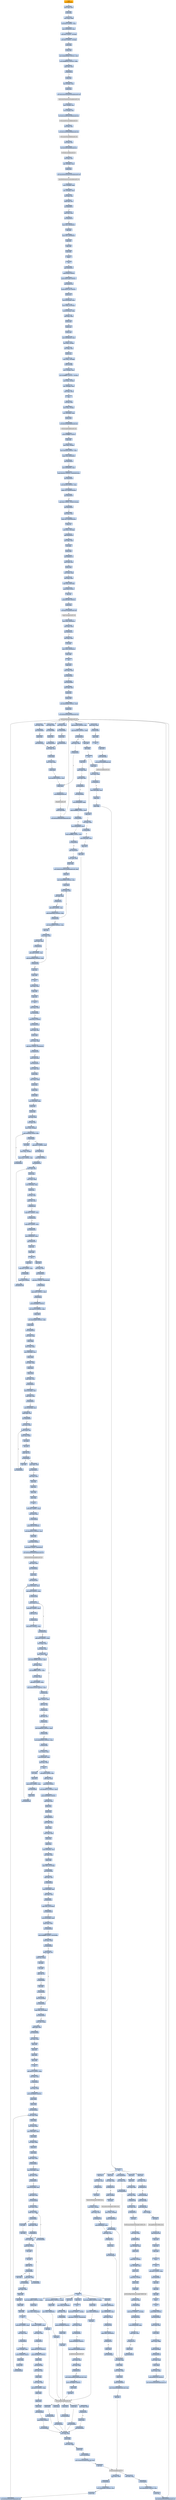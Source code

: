 digraph G {
node[shape=rectangle,style=filled,fillcolor=lightsteelblue,color=lightsteelblue]
bgcolor="transparent"
a0x0043498fcall_0x0043f4fa[label="start\ncall 0x0043f4fa",color="lightgrey",fillcolor="orange"];
a0x0043f4famovl_edi_edi[label="0x0043f4fa\nmovl %edi, %edi"];
a0x0043f4fcpushl_ebp[label="0x0043f4fc\npushl %ebp"];
a0x0043f4fdmovl_esp_ebp[label="0x0043f4fd\nmovl %esp, %ebp"];
a0x0043f4ffsubl_0x10UINT8_esp[label="0x0043f4ff\nsubl $0x10<UINT8>, %esp"];
a0x0043f502movl_0x00460330_eax[label="0x0043f502\nmovl 0x00460330, %eax"];
a0x0043f507andl_0x0UINT8__8ebp_[label="0x0043f507\nandl $0x0<UINT8>, -8(%ebp)"];
a0x0043f50bandl_0x0UINT8__4ebp_[label="0x0043f50b\nandl $0x0<UINT8>, -4(%ebp)"];
a0x0043f50fpushl_ebx[label="0x0043f50f\npushl %ebx"];
a0x0043f510pushl_edi[label="0x0043f510\npushl %edi"];
a0x0043f511movl_0xbb40e64eUINT32_edi[label="0x0043f511\nmovl $0xbb40e64e<UINT32>, %edi"];
a0x0043f516movl_0xffff0000UINT32_ebx[label="0x0043f516\nmovl $0xffff0000<UINT32>, %ebx"];
a0x0043f51bcmpl_edi_eax[label="0x0043f51b\ncmpl %edi, %eax"];
a0x0043f51dje_0x0043f52c[label="0x0043f51d\nje 0x0043f52c"];
a0x0043f52cpushl_esi[label="0x0043f52c\npushl %esi"];
a0x0043f52dleal__8ebp__eax[label="0x0043f52d\nleal -8(%ebp), %eax"];
a0x0043f530pushl_eax[label="0x0043f530\npushl %eax"];
a0x0043f531call_GetSystemTimeAsFileTime_kernel32_dll[label="0x0043f531\ncall GetSystemTimeAsFileTime@kernel32.dll"];
GetSystemTimeAsFileTime_kernel32_dll[label="GetSystemTimeAsFileTime@kernel32.dll",color="lightgrey",fillcolor="lightgrey"];
a0x0043f537movl__4ebp__esi[label="0x0043f537\nmovl -4(%ebp), %esi"];
a0x0043f53axorl__8ebp__esi[label="0x0043f53a\nxorl -8(%ebp), %esi"];
a0x0043f53dcall_GetCurrentProcessId_kernel32_dll[label="0x0043f53d\ncall GetCurrentProcessId@kernel32.dll"];
GetCurrentProcessId_kernel32_dll[label="GetCurrentProcessId@kernel32.dll",color="lightgrey",fillcolor="lightgrey"];
a0x0043f543xorl_eax_esi[label="0x0043f543\nxorl %eax, %esi"];
a0x0043f545call_GetCurrentThreadId_kernel32_dll[label="0x0043f545\ncall GetCurrentThreadId@kernel32.dll"];
GetCurrentThreadId_kernel32_dll[label="GetCurrentThreadId@kernel32.dll",color="lightgrey",fillcolor="lightgrey"];
a0x0043f54bxorl_eax_esi[label="0x0043f54b\nxorl %eax, %esi"];
a0x0043f54dcall_GetTickCount_kernel32_dll[label="0x0043f54d\ncall GetTickCount@kernel32.dll"];
GetTickCount_kernel32_dll[label="GetTickCount@kernel32.dll",color="lightgrey",fillcolor="lightgrey"];
a0x0043f553xorl_eax_esi[label="0x0043f553\nxorl %eax, %esi"];
a0x0043f555leal__16ebp__eax[label="0x0043f555\nleal -16(%ebp), %eax"];
a0x0043f558pushl_eax[label="0x0043f558\npushl %eax"];
a0x0043f559call_QueryPerformanceCounter_kernel32_dll[label="0x0043f559\ncall QueryPerformanceCounter@kernel32.dll"];
QueryPerformanceCounter_kernel32_dll[label="QueryPerformanceCounter@kernel32.dll",color="lightgrey",fillcolor="lightgrey"];
a0x0043f55fmovl__12ebp__eax[label="0x0043f55f\nmovl -12(%ebp), %eax"];
a0x0043f562xorl__16ebp__eax[label="0x0043f562\nxorl -16(%ebp), %eax"];
a0x0043f565xorl_eax_esi[label="0x0043f565\nxorl %eax, %esi"];
a0x0043f567cmpl_edi_esi[label="0x0043f567\ncmpl %edi, %esi"];
a0x0043f569jne_0x0043f572[label="0x0043f569\njne 0x0043f572"];
a0x0043f572testl_esi_ebx[label="0x0043f572\ntestl %esi, %ebx"];
a0x0043f574jne_0x0043f57d[label="0x0043f574\njne 0x0043f57d"];
a0x0043f57dmovl_esi_0x00460330[label="0x0043f57d\nmovl %esi, 0x00460330"];
a0x0043f583notl_esi[label="0x0043f583\nnotl %esi"];
a0x0043f585movl_esi_0x00460334[label="0x0043f585\nmovl %esi, 0x00460334"];
a0x0043f58bpopl_esi[label="0x0043f58b\npopl %esi"];
a0x0043f58cpopl_edi[label="0x0043f58c\npopl %edi"];
a0x0043f58dpopl_ebx[label="0x0043f58d\npopl %ebx"];
a0x0043f58eleave_[label="0x0043f58e\nleave "];
a0x0043f58fret[label="0x0043f58f\nret"];
a0x00434994jmp_0x00434811[label="0x00434994\njmp 0x00434811"];
a0x00434811pushl_0x58UINT8[label="0x00434811\npushl $0x58<UINT8>"];
a0x00434813pushl_0x4573e8UINT32[label="0x00434813\npushl $0x4573e8<UINT32>"];
a0x00434818call_0x00437790[label="0x00434818\ncall 0x00437790"];
a0x00437790pushl_0x4377f0UINT32[label="0x00437790\npushl $0x4377f0<UINT32>"];
a0x00437795pushl_fs_0[label="0x00437795\npushl %fs:0"];
a0x0043779cmovl_0x10esp__eax[label="0x0043779c\nmovl 0x10(%esp), %eax"];
a0x004377a0movl_ebp_0x10esp_[label="0x004377a0\nmovl %ebp, 0x10(%esp)"];
a0x004377a4leal_0x10esp__ebp[label="0x004377a4\nleal 0x10(%esp), %ebp"];
a0x004377a8subl_eax_esp[label="0x004377a8\nsubl %eax, %esp"];
a0x004377aapushl_ebx[label="0x004377aa\npushl %ebx"];
a0x004377abpushl_esi[label="0x004377ab\npushl %esi"];
a0x004377acpushl_edi[label="0x004377ac\npushl %edi"];
a0x004377admovl_0x00460330_eax[label="0x004377ad\nmovl 0x00460330, %eax"];
a0x004377b2xorl_eax__4ebp_[label="0x004377b2\nxorl %eax, -4(%ebp)"];
a0x004377b5xorl_ebp_eax[label="0x004377b5\nxorl %ebp, %eax"];
a0x004377b7pushl_eax[label="0x004377b7\npushl %eax"];
a0x004377b8movl_esp__24ebp_[label="0x004377b8\nmovl %esp, -24(%ebp)"];
a0x004377bbpushl__8ebp_[label="0x004377bb\npushl -8(%ebp)"];
a0x004377bemovl__4ebp__eax[label="0x004377be\nmovl -4(%ebp), %eax"];
a0x004377c1movl_0xfffffffeUINT32__4ebp_[label="0x004377c1\nmovl $0xfffffffe<UINT32>, -4(%ebp)"];
a0x004377c8movl_eax__8ebp_[label="0x004377c8\nmovl %eax, -8(%ebp)"];
a0x004377cbleal__16ebp__eax[label="0x004377cb\nleal -16(%ebp), %eax"];
a0x004377cemovl_eax_fs_0[label="0x004377ce\nmovl %eax, %fs:0"];
a0x004377d4ret[label="0x004377d4\nret"];
a0x0043481dxorl_esi_esi[label="0x0043481d\nxorl %esi, %esi"];
a0x0043481fmovl_esi__4ebp_[label="0x0043481f\nmovl %esi, -4(%ebp)"];
a0x00434822leal__104ebp__eax[label="0x00434822\nleal -104(%ebp), %eax"];
a0x00434825pushl_eax[label="0x00434825\npushl %eax"];
a0x00434826call_GetStartupInfoA_kernel32_dll[label="0x00434826\ncall GetStartupInfoA@kernel32.dll"];
GetStartupInfoA_kernel32_dll[label="GetStartupInfoA@kernel32.dll",color="lightgrey",fillcolor="lightgrey"];
a0x0043482cpushl_0xfffffffeUINT8[label="0x0043482c\npushl $0xfffffffe<UINT8>"];
a0x0043482epopl_edi[label="0x0043482e\npopl %edi"];
a0x0043482fmovl_edi__4ebp_[label="0x0043482f\nmovl %edi, -4(%ebp)"];
a0x00434832movl_0x5a4dUINT32_eax[label="0x00434832\nmovl $0x5a4d<UINT32>, %eax"];
a0x00434837cmpw_ax_0x00400000[label="0x00434837\ncmpw %ax, 0x00400000"];
a0x0043483ejne_0x00434878[label="0x0043483e\njne 0x00434878"];
a0x00434840movl_0x0040003c_eax[label="0x00434840\nmovl 0x0040003c, %eax"];
a0x00434845cmpl_0x4550UINT32_0x400000eax_[label="0x00434845\ncmpl $0x4550<UINT32>, 0x400000(%eax)"];
a0x0043484fjne_0x00434878[label="0x0043484f\njne 0x00434878"];
a0x00434851movl_0x10bUINT32_ecx[label="0x00434851\nmovl $0x10b<UINT32>, %ecx"];
a0x00434856cmpw_cx_0x400018eax_[label="0x00434856\ncmpw %cx, 0x400018(%eax)"];
a0x0043485djne_0x00434878[label="0x0043485d\njne 0x00434878"];
a0x0043485fcmpl_0xeUINT8_0x400074eax_[label="0x0043485f\ncmpl $0xe<UINT8>, 0x400074(%eax)"];
a0x00434866jbe_0x00434878[label="0x00434866\njbe 0x00434878"];
a0x00434868xorl_ecx_ecx[label="0x00434868\nxorl %ecx, %ecx"];
a0x0043486acmpl_esi_0x4000e8eax_[label="0x0043486a\ncmpl %esi, 0x4000e8(%eax)"];
a0x00434870setne_cl[label="0x00434870\nsetne %cl"];
a0x00434873movl_ecx__28ebp_[label="0x00434873\nmovl %ecx, -28(%ebp)"];
a0x00434876jmp_0x0043487b[label="0x00434876\njmp 0x0043487b"];
a0x0043487bxorl_ebx_ebx[label="0x0043487b\nxorl %ebx, %ebx"];
a0x0043487dincl_ebx[label="0x0043487d\nincl %ebx"];
a0x0043487epushl_ebx[label="0x0043487e\npushl %ebx"];
a0x0043487fcall_0x0043a17b[label="0x0043487f\ncall 0x0043a17b"];
a0x0043a17bmovl_edi_edi[label="0x0043a17b\nmovl %edi, %edi"];
a0x0043a17dpushl_ebp[label="0x0043a17d\npushl %ebp"];
a0x0043a17emovl_esp_ebp[label="0x0043a17e\nmovl %esp, %ebp"];
a0x0043a180xorl_eax_eax[label="0x0043a180\nxorl %eax, %eax"];
a0x0043a182cmpl_eax_0x8ebp_[label="0x0043a182\ncmpl %eax, 0x8(%ebp)"];
a0x0043a185pushl_0x0UINT8[label="0x0043a185\npushl $0x0<UINT8>"];
a0x0043a187sete_al[label="0x0043a187\nsete %al"];
a0x0043a18apushl_0x1000UINT32[label="0x0043a18a\npushl $0x1000<UINT32>"];
a0x0043a18fpushl_eax[label="0x0043a18f\npushl %eax"];
a0x0043a190call_HeapCreate_kernel32_dll[label="0x0043a190\ncall HeapCreate@kernel32.dll"];
HeapCreate_kernel32_dll[label="HeapCreate@kernel32.dll",color="lightgrey",fillcolor="lightgrey"];
a0x0043a196movl_eax_0x00462cac[label="0x0043a196\nmovl %eax, 0x00462cac"];
a0x0043a19btestl_eax_eax[label="0x0043a19b\ntestl %eax, %eax"];
a0x0043a19djne_0x0043a1a1[label="0x0043a19d\njne 0x0043a1a1"];
a0x0043a1a1xorl_eax_eax[label="0x0043a1a1\nxorl %eax, %eax"];
a0x0043a1a3incl_eax[label="0x0043a1a3\nincl %eax"];
a0x0043a1a4movl_eax_0x00465164[label="0x0043a1a4\nmovl %eax, 0x00465164"];
a0x0043a1a9popl_ebp[label="0x0043a1a9\npopl %ebp"];
a0x0043a1aaret[label="0x0043a1aa\nret"];
a0x00434884popl_ecx[label="0x00434884\npopl %ecx"];
a0x00434885testl_eax_eax[label="0x00434885\ntestl %eax, %eax"];
a0x00434887jne_0x00434891[label="0x00434887\njne 0x00434891"];
a0x00434891call_0x0043889a[label="0x00434891\ncall 0x0043889a"];
a0x0043889amovl_edi_edi[label="0x0043889a\nmovl %edi, %edi"];
a0x0043889cpushl_esi[label="0x0043889c\npushl %esi"];
a0x0043889dpushl_edi[label="0x0043889d\npushl %edi"];
a0x0043889emovl_0x44ea68UINT32_esi[label="0x0043889e\nmovl $0x44ea68<UINT32>, %esi"];
a0x004388a3pushl_esi[label="0x004388a3\npushl %esi"];
a0x004388a4call_GetModuleHandleW_kernel32_dll[label="0x004388a4\ncall GetModuleHandleW@kernel32.dll"];
GetModuleHandleW_kernel32_dll[label="GetModuleHandleW@kernel32.dll",color="lightgrey",fillcolor="lightgrey"];
a0x004388aatestl_eax_eax[label="0x004388aa\ntestl %eax, %eax"];
a0x004388acjne_0x004388b5[label="0x004388ac\njne 0x004388b5"];
a0x004388aepushl_esi[label="0x004388ae\npushl %esi"];
a0x004388afcall_0x00434419[label="0x004388af\ncall 0x00434419"];
a0x00434419movl_edi_edi[label="0x00434419\nmovl %edi, %edi"];
a0x0043441bpushl_ebp[label="0x0043441b\npushl %ebp"];
a0x0043441cmovl_esp_ebp[label="0x0043441c\nmovl %esp, %ebp"];
a0x0043441epushl_edi[label="0x0043441e\npushl %edi"];
a0x0043441fmovl_0x3e8UINT32_edi[label="0x0043441f\nmovl $0x3e8<UINT32>, %edi"];
a0x00434424pushl_edi[label="0x00434424\npushl %edi"];
a0x00434425call_Sleep_kernel32_dll[label="0x00434425\ncall Sleep@kernel32.dll"];
Sleep_kernel32_dll[label="Sleep@kernel32.dll",color="lightgrey",fillcolor="lightgrey"];
a0x0043442bpushl_0x8ebp_[label="0x0043442b\npushl 0x8(%ebp)"];
a0x0043442ecall_GetModuleHandleW_kernel32_dll[label="0x0043442e\ncall GetModuleHandleW@kernel32.dll"];
a0x00434434addl_0x3e8UINT32_edi[label="0x00434434\naddl $0x3e8<UINT32>, %edi"];
a0x0043443acmpl_0xea60UINT32_edi[label="0x0043443a\ncmpl $0xea60<UINT32>, %edi"];
a0x00434440ja_0x00434446[label="0x00434440\nja 0x00434446"];
a0x00434442testl_eax_eax[label="0x00434442\ntestl %eax, %eax"];
a0x00434444je_0x00434424[label="0x00434444\nje 0x00434424"];
a0x00434446popl_edi[label="0x00434446\npopl %edi"];
a0x00434447popl_ebp[label="0x00434447\npopl %ebp"];
a0x00434448ret[label="0x00434448\nret"];
a0x004388b4popl_ecx[label="0x004388b4\npopl %ecx"];
a0x004388b5movl_eax_edi[label="0x004388b5\nmovl %eax, %edi"];
a0x004388b7testl_edi_edi[label="0x004388b7\ntestl %edi, %edi"];
a0x004388b9je_0x00438a1d[label="0x004388b9\nje 0x00438a1d"];
a0x00438a1dcall_0x004385b4[label="0x00438a1d\ncall 0x004385b4"];
a0x004385b4movl_0x00460950_eax[label="0x004385b4\nmovl 0x00460950, %eax"];
a0x004385b9cmpl_0xffffffffUINT8_eax[label="0x004385b9\ncmpl $0xffffffff<UINT8>, %eax"];
a0x004385bcje_0x004385d4[label="0x004385bc\nje 0x004385d4"];
a0x004385d4movl_0x00460954_eax[label="0x004385d4\nmovl 0x00460954, %eax"];
a0x004385d9cmpl_0xffffffffUINT8_eax[label="0x004385d9\ncmpl $0xffffffff<UINT8>, %eax"];
a0x004385dcje_0x004385ec[label="0x004385dc\nje 0x004385ec"];
a0x004385ecjmp_0x0043a1f6[label="0x004385ec\njmp 0x0043a1f6"];
a0x0043a1f6movl_edi_edi[label="0x0043a1f6\nmovl %edi, %edi"];
a0x0043a1f8pushl_ebx[label="0x0043a1f8\npushl %ebx"];
a0x0043a1f9movl_DeleteCriticalSection_kernel32_dll_ebx[label="0x0043a1f9\nmovl DeleteCriticalSection@kernel32.dll, %ebx"];
a0x0043a1ffpushl_esi[label="0x0043a1ff\npushl %esi"];
a0x0043a200movl_0x460968UINT32_esi[label="0x0043a200\nmovl $0x460968<UINT32>, %esi"];
a0x0043a205pushl_edi[label="0x0043a205\npushl %edi"];
a0x0043a206movl_esi__edi[label="0x0043a206\nmovl (%esi), %edi"];
a0x0043a208testl_edi_edi[label="0x0043a208\ntestl %edi, %edi"];
a0x0043a20aje_0x0043a21f[label="0x0043a20a\nje 0x0043a21f"];
a0x0043a21faddl_0x8UINT8_esi[label="0x0043a21f\naddl $0x8<UINT8>, %esi"];
a0x0043a222cmpl_0x460a88UINT32_esi[label="0x0043a222\ncmpl $0x460a88<UINT32>, %esi"];
a0x0043a228jl_0x0043a206[label="0x0043a228\njl 0x0043a206"];
a0x0043a22amovl_0x460968UINT32_esi[label="0x0043a22a\nmovl $0x460968<UINT32>, %esi"];
a0x0043a22fpopl_edi[label="0x0043a22f\npopl %edi"];
a0x0043a230movl_esi__eax[label="0x0043a230\nmovl (%esi), %eax"];
a0x0043a232testl_eax_eax[label="0x0043a232\ntestl %eax, %eax"];
a0x0043a234je_0x0043a23f[label="0x0043a234\nje 0x0043a23f"];
a0x0043a23faddl_0x8UINT8_esi[label="0x0043a23f\naddl $0x8<UINT8>, %esi"];
a0x0043a242cmpl_0x460a88UINT32_esi[label="0x0043a242\ncmpl $0x460a88<UINT32>, %esi"];
a0x0043a248jl_0x0043a230[label="0x0043a248\njl 0x0043a230"];
a0x0043a24apopl_esi[label="0x0043a24a\npopl %esi"];
a0x0043a24bpopl_ebx[label="0x0043a24b\npopl %ebx"];
a0x0043a24cret[label="0x0043a24c\nret"];
a0x00438a22xorl_eax_eax[label="0x00438a22\nxorl %eax, %eax"];
a0x00438a24popl_edi[label="0x00438a24\npopl %edi"];
a0x00438a25popl_esi[label="0x00438a25\npopl %esi"];
a0x00438a26ret[label="0x00438a26\nret"];
a0x00434896testl_eax_eax[label="0x00434896\ntestl %eax, %eax"];
a0x00434898jne_0x004348a2[label="0x00434898\njne 0x004348a2"];
a0x0043489apushl_0x10UINT8[label="0x0043489a\npushl $0x10<UINT8>"];
a0x0043489ccall_0x004347e8[label="0x0043489c\ncall 0x004347e8"];
a0x004347e8movl_edi_edi[label="0x004347e8\nmovl %edi, %edi"];
a0x004347eapushl_ebp[label="0x004347ea\npushl %ebp"];
a0x004347ebmovl_esp_ebp[label="0x004347eb\nmovl %esp, %ebp"];
a0x004347edcmpl_0x1UINT8_0x0046292c[label="0x004347ed\ncmpl $0x1<UINT8>, 0x0046292c"];
a0x004347f4jne_0x004347fb[label="0x004347f4\njne 0x004347fb"];
a0x004347fbpushl_0x8ebp_[label="0x004347fb\npushl 0x8(%ebp)"];
a0x004347fecall_0x0043ae1e[label="0x004347fe\ncall 0x0043ae1e"];
a0x0043ae1emovl_edi_edi[label="0x0043ae1e\nmovl %edi, %edi"];
a0x0043ae20pushl_ebp[label="0x0043ae20\npushl %ebp"];
a0x0043ae21movl_esp_ebp[label="0x0043ae21\nmovl %esp, %ebp"];
a0x0043ae23pushl_ecx[label="0x0043ae23\npushl %ecx"];
a0x0043ae24pushl_ecx[label="0x0043ae24\npushl %ecx"];
a0x0043ae25pushl_ebx[label="0x0043ae25\npushl %ebx"];
a0x0043ae26movl_0x8ebp__ebx[label="0x0043ae26\nmovl 0x8(%ebp), %ebx"];
a0x0043ae29pushl_esi[label="0x0043ae29\npushl %esi"];
a0x0043ae2apushl_edi[label="0x0043ae2a\npushl %edi"];
a0x0043ae2bxorl_esi_esi[label="0x0043ae2b\nxorl %esi, %esi"];
a0x0043ae2dxorl_edi_edi[label="0x0043ae2d\nxorl %edi, %edi"];
a0x0043ae2fmovl_edi__4ebp_[label="0x0043ae2f\nmovl %edi, -4(%ebp)"];
a0x0043ae32cmpl_0x460a88edi8__ebx[label="0x0043ae32\ncmpl 0x460a88(,%edi,8), %ebx"];
a0x0043ae39je_0x0043ae44[label="0x0043ae39\nje 0x0043ae44"];
a0x0043ae3bincl_edi[label="0x0043ae3b\nincl %edi"];
a0x0043ae3cmovl_edi__4ebp_[label="0x0043ae3c\nmovl %edi, -4(%ebp)"];
a0x0043ae3fcmpl_0x17UINT8_edi[label="0x0043ae3f\ncmpl $0x17<UINT8>, %edi"];
a0x0043ae42jb_0x0043ae32[label="0x0043ae42\njb 0x0043ae32"];
a0x0043ae44cmpl_0x17UINT8_edi[label="0x0043ae44\ncmpl $0x17<UINT8>, %edi"];
a0x0043ae47jae_0x0043afc4[label="0x0043ae47\njae 0x0043afc4"];
a0x0043ae4dpushl_0x3UINT8[label="0x0043ae4d\npushl $0x3<UINT8>"];
a0x0043ae4fcall_0x0044216f[label="0x0043ae4f\ncall 0x0044216f"];
a0x0044216fmovl_edi_edi[label="0x0044216f\nmovl %edi, %edi"];
a0x00442171pushl_ebp[label="0x00442171\npushl %ebp"];
a0x00442172movl_esp_ebp[label="0x00442172\nmovl %esp, %ebp"];
a0x00442174movl_0x8ebp__ecx[label="0x00442174\nmovl 0x8(%ebp), %ecx"];
a0x00442177pushl_esi[label="0x00442177\npushl %esi"];
a0x00442178xorl_esi_esi[label="0x00442178\nxorl %esi, %esi"];
a0x0044217acmpl_esi_ecx[label="0x0044217a\ncmpl %esi, %ecx"];
a0x0044217cjl_0x0044219c[label="0x0044217c\njl 0x0044219c"];
a0x0044217ecmpl_0x2UINT8_ecx[label="0x0044217e\ncmpl $0x2<UINT8>, %ecx"];
a0x00442181jle_0x0044218f[label="0x00442181\njle 0x0044218f"];
a0x00442183cmpl_0x3UINT8_ecx[label="0x00442183\ncmpl $0x3<UINT8>, %ecx"];
a0x00442186jne_0x0044219c[label="0x00442186\njne 0x0044219c"];
a0x00442188movl_0x0046292c_eax[label="0x00442188\nmovl 0x0046292c, %eax"];
a0x0044218djmp_0x004421b7[label="0x0044218d\njmp 0x004421b7"];
a0x004421b7popl_esi[label="0x004421b7\npopl %esi"];
a0x004421b8popl_ebp[label="0x004421b8\npopl %ebp"];
a0x004421b9ret[label="0x004421b9\nret"];
a0x0043ae54popl_ecx[label="0x0043ae54\npopl %ecx"];
a0x0043ae55cmpl_0x1UINT8_eax[label="0x0043ae55\ncmpl $0x1<UINT8>, %eax"];
a0x0043ae58je_0x0043af92[label="0x0043ae58\nje 0x0043af92"];
a0x0043ae5epushl_0x3UINT8[label="0x0043ae5e\npushl $0x3<UINT8>"];
a0x0043ae60call_0x0044216f[label="0x0043ae60\ncall 0x0044216f"];
a0x0043ae65popl_ecx[label="0x0043ae65\npopl %ecx"];
a0x0043ae66testl_eax_eax[label="0x0043ae66\ntestl %eax, %eax"];
a0x0043ae68jne_0x0043ae77[label="0x0043ae68\njne 0x0043ae77"];
a0x0043ae6acmpl_0x1UINT8_0x00460260[label="0x0043ae6a\ncmpl $0x1<UINT8>, 0x00460260"];
a0x0043ae71je_0x0043af92[label="0x0043ae71\nje 0x0043af92"];
a0x0043ae77cmpl_0xfcUINT32_ebx[label="0x0043ae77\ncmpl $0xfc<UINT32>, %ebx"];
a0x0043ae7dje_0x0043afc4[label="0x0043ae7d\nje 0x0043afc4"];
a0x0043ae83pushl_0x44f064UINT32[label="0x0043ae83\npushl $0x44f064<UINT32>"];
a0x0043ae88movl_0x314UINT32_ebx[label="0x0043ae88\nmovl $0x314<UINT32>, %ebx"];
a0x0043ae8dpushl_ebx[label="0x0043ae8d\npushl %ebx"];
a0x0043ae8emovl_0x462e08UINT32_edi[label="0x0043ae8e\nmovl $0x462e08<UINT32>, %edi"];
a0x0043ae93pushl_edi[label="0x0043ae93\npushl %edi"];
a0x0043ae94call_0x00436310[label="0x0043ae94\ncall 0x00436310"];
a0x00436310movl_edi_edi[label="0x00436310\nmovl %edi, %edi"];
a0x00436312pushl_ebp[label="0x00436312\npushl %ebp"];
a0x00436313movl_esp_ebp[label="0x00436313\nmovl %esp, %ebp"];
a0x00436315movl_0x8ebp__ecx[label="0x00436315\nmovl 0x8(%ebp), %ecx"];
a0x00436318pushl_ebx[label="0x00436318\npushl %ebx"];
a0x00436319xorl_ebx_ebx[label="0x00436319\nxorl %ebx, %ebx"];
a0x0043631bpushl_esi[label="0x0043631b\npushl %esi"];
a0x0043631cpushl_edi[label="0x0043631c\npushl %edi"];
a0x0043631dcmpl_ebx_ecx[label="0x0043631d\ncmpl %ebx, %ecx"];
a0x0043631fje_0x00436328[label="0x0043631f\nje 0x00436328"];
a0x00436321movl_0xcebp__edi[label="0x00436321\nmovl 0xc(%ebp), %edi"];
a0x00436324cmpl_ebx_edi[label="0x00436324\ncmpl %ebx, %edi"];
a0x00436326ja_0x00436343[label="0x00436326\nja 0x00436343"];
a0x00436343movl_0x10ebp__esi[label="0x00436343\nmovl 0x10(%ebp), %esi"];
a0x00436346cmpl_ebx_esi[label="0x00436346\ncmpl %ebx, %esi"];
a0x00436348jne_0x0043634e[label="0x00436348\njne 0x0043634e"];
a0x0043634emovl_ecx_edx[label="0x0043634e\nmovl %ecx, %edx"];
a0x00436350movb_esi__al[label="0x00436350\nmovb (%esi), %al"];
a0x00436352movb_al_edx_[label="0x00436352\nmovb %al, (%edx)"];
a0x00436354incl_edx[label="0x00436354\nincl %edx"];
a0x00436355incl_esi[label="0x00436355\nincl %esi"];
a0x00436356cmpb_bl_al[label="0x00436356\ncmpb %bl, %al"];
a0x00436358je_0x0043635d[label="0x00436358\nje 0x0043635d"];
a0x0043635adecl_edi[label="0x0043635a\ndecl %edi"];
a0x0043635bjne_0x00436350[label="0x0043635b\njne 0x00436350"];
a0x0043635dcmpl_ebx_edi[label="0x0043635d\ncmpl %ebx, %edi"];
a0x0043635fjne_0x00436371[label="0x0043635f\njne 0x00436371"];
a0x00436371xorl_eax_eax[label="0x00436371\nxorl %eax, %eax"];
a0x00436373popl_edi[label="0x00436373\npopl %edi"];
a0x00436374popl_esi[label="0x00436374\npopl %esi"];
a0x00436375popl_ebx[label="0x00436375\npopl %ebx"];
a0x00436376popl_ebp[label="0x00436376\npopl %ebp"];
a0x00436377ret[label="0x00436377\nret"];
a0x0043ae99addl_0xcUINT8_esp[label="0x0043ae99\naddl $0xc<UINT8>, %esp"];
a0x0043ae9ctestl_eax_eax[label="0x0043ae9c\ntestl %eax, %eax"];
a0x0043ae9eje_0x0043aead[label="0x0043ae9e\nje 0x0043aead"];
a0x0043aeadpushl_0x104UINT32[label="0x0043aead\npushl $0x104<UINT32>"];
a0x0043aeb2movl_0x462e21UINT32_esi[label="0x0043aeb2\nmovl $0x462e21<UINT32>, %esi"];
a0x0043aeb7pushl_esi[label="0x0043aeb7\npushl %esi"];
a0x0043aeb8pushl_0x0UINT8[label="0x0043aeb8\npushl $0x0<UINT8>"];
a0x0043aebamovb_0x0UINT8_0x00462f25[label="0x0043aeba\nmovb $0x0<UINT8>, 0x00462f25"];
a0x0043aec1call_GetModuleFileNameA_kernel32_dll[label="0x0043aec1\ncall GetModuleFileNameA@kernel32.dll"];
GetModuleFileNameA_kernel32_dll[label="GetModuleFileNameA@kernel32.dll",color="lightgrey",fillcolor="lightgrey"];
a0x0043aec7testl_eax_eax[label="0x0043aec7\ntestl %eax, %eax"];
a0x0043aec9jne_0x0043aef1[label="0x0043aec9\njne 0x0043aef1"];
a0x0043aef1pushl_esi[label="0x0043aef1\npushl %esi"];
a0x0043aef2call_0x00431e30[label="0x0043aef2\ncall 0x00431e30"];
a0x00431e30movl_0x4esp__ecx[label="0x00431e30\nmovl 0x4(%esp), %ecx"];
a0x00431e34testl_0x3UINT32_ecx[label="0x00431e34\ntestl $0x3<UINT32>, %ecx"];
a0x00431e3aje_0x00431e60[label="0x00431e3a\nje 0x00431e60"];
a0x00431e3cmovb_ecx__al[label="0x00431e3c\nmovb (%ecx), %al"];
a0x00431e3eaddl_0x1UINT8_ecx[label="0x00431e3e\naddl $0x1<UINT8>, %ecx"];
a0x00431e41testb_al_al[label="0x00431e41\ntestb %al, %al"];
a0x00431e43je_0x00431e93[label="0x00431e43\nje 0x00431e93"];
a0x00431e45testl_0x3UINT32_ecx[label="0x00431e45\ntestl $0x3<UINT32>, %ecx"];
a0x00431e4bjne_0x00431e3c[label="0x00431e4b\njne 0x00431e3c"];
a0x00431e4daddl_0x0UINT32_eax[label="0x00431e4d\naddl $0x0<UINT32>, %eax"];
a0x00431e52leal_esp__esp[label="0x00431e52\nleal (%esp), %esp"];
a0x00431e59leal_esp__esp[label="0x00431e59\nleal (%esp), %esp"];
a0x00431e60movl_ecx__eax[label="0x00431e60\nmovl (%ecx), %eax"];
a0x00431e62movl_0x7efefeffUINT32_edx[label="0x00431e62\nmovl $0x7efefeff<UINT32>, %edx"];
a0x00431e67addl_eax_edx[label="0x00431e67\naddl %eax, %edx"];
a0x00431e69xorl_0xffffffffUINT8_eax[label="0x00431e69\nxorl $0xffffffff<UINT8>, %eax"];
a0x00431e6cxorl_edx_eax[label="0x00431e6c\nxorl %edx, %eax"];
a0x00431e6eaddl_0x4UINT8_ecx[label="0x00431e6e\naddl $0x4<UINT8>, %ecx"];
a0x00431e71testl_0x81010100UINT32_eax[label="0x00431e71\ntestl $0x81010100<UINT32>, %eax"];
a0x00431e76je_0x00431e60[label="0x00431e76\nje 0x00431e60"];
a0x00431e78movl__4ecx__eax[label="0x00431e78\nmovl -4(%ecx), %eax"];
a0x00431e7btestb_al_al[label="0x00431e7b\ntestb %al, %al"];
a0x00431e7dje_0x00431eb1[label="0x00431e7d\nje 0x00431eb1"];
a0x00431e7ftestb_ah_ah[label="0x00431e7f\ntestb %ah, %ah"];
a0x00431e81je_0x00431ea7[label="0x00431e81\nje 0x00431ea7"];
a0x00431e83testl_0xff0000UINT32_eax[label="0x00431e83\ntestl $0xff0000<UINT32>, %eax"];
a0x00431e88je_0x00431e9d[label="0x00431e88\nje 0x00431e9d"];
a0x00431e8atestl_0xff000000UINT32_eax[label="0x00431e8a\ntestl $0xff000000<UINT32>, %eax"];
a0x00431e8fje_0x00431e93[label="0x00431e8f\nje 0x00431e93"];
a0x00431e93leal__1ecx__eax[label="0x00431e93\nleal -1(%ecx), %eax"];
a0x00431e96movl_0x4esp__ecx[label="0x00431e96\nmovl 0x4(%esp), %ecx"];
a0x00431e9asubl_ecx_eax[label="0x00431e9a\nsubl %ecx, %eax"];
a0x00431e9cret[label="0x00431e9c\nret"];
a0x0043aef7incl_eax[label="0x0043aef7\nincl %eax"];
a0x0043aef8popl_ecx[label="0x0043aef8\npopl %ecx"];
a0x0043aef9cmpl_0x3cUINT8_eax[label="0x0043aef9\ncmpl $0x3c<UINT8>, %eax"];
a0x0043aefcjbe_0x0043af36[label="0x0043aefc\njbe 0x0043af36"];
a0x0043aefepushl_esi[label="0x0043aefe\npushl %esi"];
a0x0043aeffcall_0x00431e30[label="0x0043aeff\ncall 0x00431e30"];
a0x0043af04subl_0x3bUINT8_esi[label="0x0043af04\nsubl $0x3b<UINT8>, %esi"];
a0x0043af07addl_esi_eax[label="0x0043af07\naddl %esi, %eax"];
a0x0043af09pushl_0x3UINT8[label="0x0043af09\npushl $0x3<UINT8>"];
a0x0043af0bmovl_0x46311cUINT32_ecx[label="0x0043af0b\nmovl $0x46311c<UINT32>, %ecx"];
a0x0043af10pushl_0x450934UINT32[label="0x0043af10\npushl $0x450934<UINT32>"];
a0x0043af15subl_eax_ecx[label="0x0043af15\nsubl %eax, %ecx"];
a0x0043af17pushl_ecx[label="0x0043af17\npushl %ecx"];
a0x0043af18pushl_eax[label="0x0043af18\npushl %eax"];
a0x0043af19call_0x00436378[label="0x0043af19\ncall 0x00436378"];
a0x00436378movl_edi_edi[label="0x00436378\nmovl %edi, %edi"];
a0x0043637apushl_ebp[label="0x0043637a\npushl %ebp"];
a0x0043637bmovl_esp_ebp[label="0x0043637b\nmovl %esp, %ebp"];
a0x0043637dpushl_ebx[label="0x0043637d\npushl %ebx"];
a0x0043637epushl_esi[label="0x0043637e\npushl %esi"];
a0x0043637fmovl_0x8ebp__esi[label="0x0043637f\nmovl 0x8(%ebp), %esi"];
a0x00436382xorl_ebx_ebx[label="0x00436382\nxorl %ebx, %ebx"];
a0x00436384pushl_edi[label="0x00436384\npushl %edi"];
a0x00436385cmpl_ebx_0x14ebp_[label="0x00436385\ncmpl %ebx, 0x14(%ebp)"];
a0x00436388jne_0x0043639a[label="0x00436388\njne 0x0043639a"];
a0x0043639acmpl_ebx_esi[label="0x0043639a\ncmpl %ebx, %esi"];
a0x0043639cje_0x004363a5[label="0x0043639c\nje 0x004363a5"];
a0x0043639emovl_0xcebp__edi[label="0x0043639e\nmovl 0xc(%ebp), %edi"];
a0x004363a1cmpl_ebx_edi[label="0x004363a1\ncmpl %ebx, %edi"];
a0x004363a3ja_0x004363c0[label="0x004363a3\nja 0x004363c0"];
a0x004363c0cmpl_ebx_0x14ebp_[label="0x004363c0\ncmpl %ebx, 0x14(%ebp)"];
a0x004363c3jne_0x004363c9[label="0x004363c3\njne 0x004363c9"];
a0x004363c9movl_0x10ebp__edx[label="0x004363c9\nmovl 0x10(%ebp), %edx"];
a0x004363cccmpl_ebx_edx[label="0x004363cc\ncmpl %ebx, %edx"];
a0x004363cejne_0x004363d4[label="0x004363ce\njne 0x004363d4"];
a0x004363d4cmpl_0xffffffffUINT8_0x14ebp_[label="0x004363d4\ncmpl $0xffffffff<UINT8>, 0x14(%ebp)"];
a0x004363d8movl_esi_eax[label="0x004363d8\nmovl %esi, %eax"];
a0x004363dajne_0x004363eb[label="0x004363da\njne 0x004363eb"];
a0x004363ebmovb_edx__cl[label="0x004363eb\nmovb (%edx), %cl"];
a0x004363edmovb_cl_eax_[label="0x004363ed\nmovb %cl, (%eax)"];
a0x004363efincl_eax[label="0x004363ef\nincl %eax"];
a0x004363f0incl_edx[label="0x004363f0\nincl %edx"];
a0x004363f1cmpb_bl_cl[label="0x004363f1\ncmpb %bl, %cl"];
a0x004363f3je_0x004363fd[label="0x004363f3\nje 0x004363fd"];
a0x004363f5decl_edi[label="0x004363f5\ndecl %edi"];
a0x004363f6je_0x004363fd[label="0x004363f6\nje 0x004363fd"];
a0x004363f8decl_0x14ebp_[label="0x004363f8\ndecl 0x14(%ebp)"];
a0x004363fbjne_0x004363eb[label="0x004363fb\njne 0x004363eb"];
a0x004363fdcmpl_ebx_0x14ebp_[label="0x004363fd\ncmpl %ebx, 0x14(%ebp)"];
a0x00436400jne_0x00436404[label="0x00436400\njne 0x00436404"];
a0x00436402movb_bl_eax_[label="0x00436402\nmovb %bl, (%eax)"];
a0x00436404cmpl_ebx_edi[label="0x00436404\ncmpl %ebx, %edi"];
a0x00436406jne_0x00436393[label="0x00436406\njne 0x00436393"];
a0x00436393xorl_eax_eax[label="0x00436393\nxorl %eax, %eax"];
a0x00436395popl_edi[label="0x00436395\npopl %edi"];
a0x00436396popl_esi[label="0x00436396\npopl %esi"];
a0x00436397popl_ebx[label="0x00436397\npopl %ebx"];
a0x00436398popl_ebp[label="0x00436398\npopl %ebp"];
a0x00436399ret[label="0x00436399\nret"];
a0x0043af1eaddl_0x14UINT8_esp[label="0x0043af1e\naddl $0x14<UINT8>, %esp"];
a0x0043af21testl_eax_eax[label="0x0043af21\ntestl %eax, %eax"];
a0x0043af23je_0x0043af36[label="0x0043af23\nje 0x0043af36"];
a0x0043af36xorl_esi_esi[label="0x0043af36\nxorl %esi, %esi"];
a0x0043af38pushl_0x44f048UINT32[label="0x0043af38\npushl $0x44f048<UINT32>"];
a0x0043af3dpushl_ebx[label="0x0043af3d\npushl %ebx"];
a0x0043af3epushl_edi[label="0x0043af3e\npushl %edi"];
a0x0043af3fcall_0x00440d45[label="0x0043af3f\ncall 0x00440d45"];
a0x00440d45movl_edi_edi[label="0x00440d45\nmovl %edi, %edi"];
a0x00440d47pushl_ebp[label="0x00440d47\npushl %ebp"];
a0x00440d48movl_esp_ebp[label="0x00440d48\nmovl %esp, %ebp"];
a0x00440d4amovl_0x8ebp__eax[label="0x00440d4a\nmovl 0x8(%ebp), %eax"];
a0x00440d4dpushl_ebx[label="0x00440d4d\npushl %ebx"];
a0x00440d4exorl_ebx_ebx[label="0x00440d4e\nxorl %ebx, %ebx"];
a0x00440d50pushl_esi[label="0x00440d50\npushl %esi"];
a0x00440d51pushl_edi[label="0x00440d51\npushl %edi"];
a0x00440d52cmpl_ebx_eax[label="0x00440d52\ncmpl %ebx, %eax"];
a0x00440d54je_0x00440d5d[label="0x00440d54\nje 0x00440d5d"];
a0x00440d56movl_0xcebp__edi[label="0x00440d56\nmovl 0xc(%ebp), %edi"];
a0x00440d59cmpl_ebx_edi[label="0x00440d59\ncmpl %ebx, %edi"];
a0x00440d5bja_0x00440d78[label="0x00440d5b\nja 0x00440d78"];
a0x00440d78movl_0x10ebp__esi[label="0x00440d78\nmovl 0x10(%ebp), %esi"];
a0x00440d7bcmpl_ebx_esi[label="0x00440d7b\ncmpl %ebx, %esi"];
a0x00440d7djne_0x00440d83[label="0x00440d7d\njne 0x00440d83"];
a0x00440d83movl_eax_edx[label="0x00440d83\nmovl %eax, %edx"];
a0x00440d85cmpb_bl_edx_[label="0x00440d85\ncmpb %bl, (%edx)"];
a0x00440d87je_0x00440d8d[label="0x00440d87\nje 0x00440d8d"];
a0x00440d89incl_edx[label="0x00440d89\nincl %edx"];
a0x00440d8adecl_edi[label="0x00440d8a\ndecl %edi"];
a0x00440d8bjne_0x00440d85[label="0x00440d8b\njne 0x00440d85"];
a0x00440d8dcmpl_ebx_edi[label="0x00440d8d\ncmpl %ebx, %edi"];
a0x00440d8fje_0x00440d7f[label="0x00440d8f\nje 0x00440d7f"];
a0x00440d91movb_esi__cl[label="0x00440d91\nmovb (%esi), %cl"];
a0x00440d93movb_cl_edx_[label="0x00440d93\nmovb %cl, (%edx)"];
a0x00440d95incl_edx[label="0x00440d95\nincl %edx"];
a0x00440d96incl_esi[label="0x00440d96\nincl %esi"];
a0x00440d97cmpb_bl_cl[label="0x00440d97\ncmpb %bl, %cl"];
a0x00440d99je_0x00440d9e[label="0x00440d99\nje 0x00440d9e"];
a0x00440d9bdecl_edi[label="0x00440d9b\ndecl %edi"];
a0x00440d9cjne_0x00440d91[label="0x00440d9c\njne 0x00440d91"];
a0x00440d9ecmpl_ebx_edi[label="0x00440d9e\ncmpl %ebx, %edi"];
a0x00440da0jne_0x00440db2[label="0x00440da0\njne 0x00440db2"];
a0x00440db2xorl_eax_eax[label="0x00440db2\nxorl %eax, %eax"];
a0x00440db4popl_edi[label="0x00440db4\npopl %edi"];
a0x00440db5popl_esi[label="0x00440db5\npopl %esi"];
a0x00440db6popl_ebx[label="0x00440db6\npopl %ebx"];
a0x00440db7popl_ebp[label="0x00440db7\npopl %ebp"];
a0x00440db8ret[label="0x00440db8\nret"];
a0x0043af44addl_0xcUINT8_esp[label="0x0043af44\naddl $0xc<UINT8>, %esp"];
a0x0043af47testl_eax_eax[label="0x0043af47\ntestl %eax, %eax"];
a0x0043af49je_0x0043af58[label="0x0043af49\nje 0x0043af58"];
a0x0043af58movl__4ebp__eax[label="0x0043af58\nmovl -4(%ebp), %eax"];
a0x0043af5bpushl_0x460a8ceax8_[label="0x0043af5b\npushl 0x460a8c(,%eax,8)"];
a0x0043af62pushl_ebx[label="0x0043af62\npushl %ebx"];
a0x0043af63pushl_edi[label="0x0043af63\npushl %edi"];
a0x0043af64call_0x00440d45[label="0x0043af64\ncall 0x00440d45"];
a0x0043af69addl_0xcUINT8_esp[label="0x0043af69\naddl $0xc<UINT8>, %esp"];
a0x0043af6ctestl_eax_eax[label="0x0043af6c\ntestl %eax, %eax"];
a0x0043af6eje_0x0043af7d[label="0x0043af6e\nje 0x0043af7d"];
a0x0043af7dpushl_0x12010UINT32[label="0x0043af7d\npushl $0x12010<UINT32>"];
a0x0043af82pushl_0x44f020UINT32[label="0x0043af82\npushl $0x44f020<UINT32>"];
a0x0043af87pushl_edi[label="0x0043af87\npushl %edi"];
a0x0043af88call_0x00442006[label="0x0043af88\ncall 0x00442006"];
a0x00442006movl_edi_edi[label="0x00442006\nmovl %edi, %edi"];
a0x00442008pushl_ebp[label="0x00442008\npushl %ebp"];
a0x00442009movl_esp_ebp[label="0x00442009\nmovl %esp, %ebp"];
a0x0044200bsubl_0x14UINT8_esp[label="0x0044200b\nsubl $0x14<UINT8>, %esp"];
a0x0044200epushl_ebx[label="0x0044200e\npushl %ebx"];
a0x0044200fpushl_esi[label="0x0044200f\npushl %esi"];
a0x00442010pushl_edi[label="0x00442010\npushl %edi"];
a0x00442011call_0x004384fc[label="0x00442011\ncall 0x004384fc"];
a0x004384fcpushl_0x0UINT8[label="0x004384fc\npushl $0x0<UINT8>"];
a0x004384fecall_0x0043848a[label="0x004384fe\ncall 0x0043848a"];
a0x0043848amovl_edi_edi[label="0x0043848a\nmovl %edi, %edi"];
a0x0043848cpushl_ebp[label="0x0043848c\npushl %ebp"];
a0x0043848dmovl_esp_ebp[label="0x0043848d\nmovl %esp, %ebp"];
a0x0043848fpushl_esi[label="0x0043848f\npushl %esi"];
a0x00438490pushl_0x00460954[label="0x00438490\npushl 0x00460954"];
a0x00438496movl_TlsGetValue_kernel32_dll_esi[label="0x00438496\nmovl TlsGetValue@kernel32.dll, %esi"];
a0x0043849ccall_esi[label="0x0043849c\ncall %esi"];
TlsGetValue_kernel32_dll[label="TlsGetValue@kernel32.dll",color="lightgrey",fillcolor="lightgrey"];
a0x0043849etestl_eax_eax[label="0x0043849e\ntestl %eax, %eax"];
a0x004384a0je_0x004384c3[label="0x004384a0\nje 0x004384c3"];
a0x004384c3movl_0x44ea68UINT32_esi[label="0x004384c3\nmovl $0x44ea68<UINT32>, %esi"];
a0x004384c8pushl_esi[label="0x004384c8\npushl %esi"];
a0x004384c9call_GetModuleHandleW_kernel32_dll[label="0x004384c9\ncall GetModuleHandleW@kernel32.dll"];
a0x004384cftestl_eax_eax[label="0x004384cf\ntestl %eax, %eax"];
a0x004384d1jne_0x004384de[label="0x004384d1\njne 0x004384de"];
a0x004384d3pushl_esi[label="0x004384d3\npushl %esi"];
a0x004384d4call_0x00434419[label="0x004384d4\ncall 0x00434419"];
a0x004384d9popl_ecx[label="0x004384d9\npopl %ecx"];
a0x004384datestl_eax_eax[label="0x004384da\ntestl %eax, %eax"];
a0x004384dcje_0x004384f6[label="0x004384dc\nje 0x004384f6"];
a0x004384f6movl_0x8ebp__eax[label="0x004384f6\nmovl 0x8(%ebp), %eax"];
a0x004384f9popl_esi[label="0x004384f9\npopl %esi"];
a0x004384fapopl_ebp[label="0x004384fa\npopl %ebp"];
a0x004384fbret[label="0x004384fb\nret"];
a0x00438503popl_ecx[label="0x00438503\npopl %ecx"];
a0x00438504ret[label="0x00438504\nret"];
a0x00442016andl_0x0UINT8__4ebp_[label="0x00442016\nandl $0x0<UINT8>, -4(%ebp)"];
a0x0044201acmpl_0x0UINT8_0x00463344[label="0x0044201a\ncmpl $0x0<UINT8>, 0x00463344"];
a0x00442021movl_eax_ebx[label="0x00442021\nmovl %eax, %ebx"];
a0x00442023jne_0x004420b7[label="0x00442023\njne 0x004420b7"];
a0x00442029pushl_0x44fb9cUINT32[label="0x00442029\npushl $0x44fb9c<UINT32>"];
a0x0044202ecall_LoadLibraryA_kernel32_dll[label="0x0044202e\ncall LoadLibraryA@kernel32.dll"];
LoadLibraryA_kernel32_dll[label="LoadLibraryA@kernel32.dll",color="lightgrey",fillcolor="lightgrey"];
a0x00442034movl_eax_edi[label="0x00442034\nmovl %eax, %edi"];
a0x00442036testl_edi_edi[label="0x00442036\ntestl %edi, %edi"];
a0x00442038je_0x00442168[label="0x00442038\nje 0x00442168"];
a0x0044203emovl_GetProcAddress_kernel32_dll_esi[label="0x0044203e\nmovl GetProcAddress@kernel32.dll, %esi"];
a0x00442044pushl_0x44fb90UINT32[label="0x00442044\npushl $0x44fb90<UINT32>"];
a0x00442049pushl_edi[label="0x00442049\npushl %edi"];
a0x0044204acall_esi[label="0x0044204a\ncall %esi"];
GetProcAddress_kernel32_dll[label="GetProcAddress@kernel32.dll",color="lightgrey",fillcolor="lightgrey"];
a0x0044204ctestl_eax_eax[label="0x0044204c\ntestl %eax, %eax"];
a0x0044204eje_0x00442168[label="0x0044204e\nje 0x00442168"];
a0x00442054pushl_eax[label="0x00442054\npushl %eax"];
a0x00442055call_0x0043848a[label="0x00442055\ncall 0x0043848a"];
a0x0044205amovl_0x44fb80UINT32_esp_[label="0x0044205a\nmovl $0x44fb80<UINT32>, (%esp)"];
a0x00442061pushl_edi[label="0x00442061\npushl %edi"];
a0x00442062movl_eax_0x00463344[label="0x00442062\nmovl %eax, 0x00463344"];
a0x00442067call_esi[label="0x00442067\ncall %esi"];
a0x00442069pushl_eax[label="0x00442069\npushl %eax"];
a0x0044206acall_0x0043848a[label="0x0044206a\ncall 0x0043848a"];
a0x0044206fmovl_0x44fb6cUINT32_esp_[label="0x0044206f\nmovl $0x44fb6c<UINT32>, (%esp)"];
a0x00442076pushl_edi[label="0x00442076\npushl %edi"];
a0x00442077movl_eax_0x00463348[label="0x00442077\nmovl %eax, 0x00463348"];
a0x0044207ccall_esi[label="0x0044207c\ncall %esi"];
a0x0044207epushl_eax[label="0x0044207e\npushl %eax"];
a0x0044207fcall_0x0043848a[label="0x0044207f\ncall 0x0043848a"];
a0x00442084movl_0x44fb50UINT32_esp_[label="0x00442084\nmovl $0x44fb50<UINT32>, (%esp)"];
a0x0044208bpushl_edi[label="0x0044208b\npushl %edi"];
a0x0044208cmovl_eax_0x0046334c[label="0x0044208c\nmovl %eax, 0x0046334c"];
a0x00442091call_esi[label="0x00442091\ncall %esi"];
a0x00442093pushl_eax[label="0x00442093\npushl %eax"];
a0x00442094call_0x0043848a[label="0x00442094\ncall 0x0043848a"];
a0x00442099popl_ecx[label="0x00442099\npopl %ecx"];
a0x0044209amovl_eax_0x00463354[label="0x0044209a\nmovl %eax, 0x00463354"];
a0x0044209ftestl_eax_eax[label="0x0044209f\ntestl %eax, %eax"];
a0x004420a1je_0x004420b7[label="0x004420a1\nje 0x004420b7"];
a0x004420a3pushl_0x44fb38UINT32[label="0x004420a3\npushl $0x44fb38<UINT32>"];
a0x004420a8pushl_edi[label="0x004420a8\npushl %edi"];
a0x004420a9call_esi[label="0x004420a9\ncall %esi"];
a0x004420abpushl_eax[label="0x004420ab\npushl %eax"];
a0x004420accall_0x0043848a[label="0x004420ac\ncall 0x0043848a"];
a0x004420b1popl_ecx[label="0x004420b1\npopl %ecx"];
a0x004420b2movl_eax_0x00463350[label="0x004420b2\nmovl %eax, 0x00463350"];
a0x004420b7movl_0x00463350_eax[label="0x004420b7\nmovl 0x00463350, %eax"];
a0x004420bccmpl_ebx_eax[label="0x004420bc\ncmpl %ebx, %eax"];
a0x004420beje_0x0044210f[label="0x004420be\nje 0x0044210f"];
a0x004420c0cmpl_ebx_0x00463354[label="0x004420c0\ncmpl %ebx, 0x00463354"];
a0x004420c6je_0x0044210f[label="0x004420c6\nje 0x0044210f"];
a0x004420c8pushl_eax[label="0x004420c8\npushl %eax"];
a0x004420c9call_0x00438505[label="0x004420c9\ncall 0x00438505"];
a0x00438505movl_edi_edi[label="0x00438505\nmovl %edi, %edi"];
a0x00438507pushl_ebp[label="0x00438507\npushl %ebp"];
a0x00438508movl_esp_ebp[label="0x00438508\nmovl %esp, %ebp"];
a0x0043850apushl_esi[label="0x0043850a\npushl %esi"];
a0x0043850bpushl_0x00460954[label="0x0043850b\npushl 0x00460954"];
a0x00438511movl_TlsGetValue_kernel32_dll_esi[label="0x00438511\nmovl TlsGetValue@kernel32.dll, %esi"];
a0x00438517call_esi[label="0x00438517\ncall %esi"];
a0x00438519testl_eax_eax[label="0x00438519\ntestl %eax, %eax"];
a0x0043851bje_0x0043853e[label="0x0043851b\nje 0x0043853e"];
a0x0043853emovl_0x44ea68UINT32_esi[label="0x0043853e\nmovl $0x44ea68<UINT32>, %esi"];
a0x00438543pushl_esi[label="0x00438543\npushl %esi"];
a0x00438544call_GetModuleHandleW_kernel32_dll[label="0x00438544\ncall GetModuleHandleW@kernel32.dll"];
a0x0043854atestl_eax_eax[label="0x0043854a\ntestl %eax, %eax"];
a0x0043854cjne_0x00438559[label="0x0043854c\njne 0x00438559"];
a0x0043854epushl_esi[label="0x0043854e\npushl %esi"];
a0x0043854fcall_0x00434419[label="0x0043854f\ncall 0x00434419"];
a0x00438554popl_ecx[label="0x00438554\npopl %ecx"];
a0x00438555testl_eax_eax[label="0x00438555\ntestl %eax, %eax"];
a0x00438557je_0x00438571[label="0x00438557\nje 0x00438571"];
a0x00438571movl_0x8ebp__eax[label="0x00438571\nmovl 0x8(%ebp), %eax"];
a0x00438574popl_esi[label="0x00438574\npopl %esi"];
a0x00438575popl_ebp[label="0x00438575\npopl %ebp"];
a0x00438576ret[label="0x00438576\nret"];
a0x004420cepushl_0x00463354[label="0x004420ce\npushl 0x00463354"];
a0x004420d4movl_eax_esi[label="0x004420d4\nmovl %eax, %esi"];
a0x004420d6call_0x00438505[label="0x004420d6\ncall 0x00438505"];
a0x004420dbpopl_ecx[label="0x004420db\npopl %ecx"];
a0x004420dcpopl_ecx[label="0x004420dc\npopl %ecx"];
a0x004420ddmovl_eax_edi[label="0x004420dd\nmovl %eax, %edi"];
a0x004420dftestl_esi_esi[label="0x004420df\ntestl %esi, %esi"];
a0x004420e1je_0x0044210f[label="0x004420e1\nje 0x0044210f"];
a0x004420e3testl_edi_edi[label="0x004420e3\ntestl %edi, %edi"];
a0x004420e5je_0x0044210f[label="0x004420e5\nje 0x0044210f"];
a0x004420e7call_esi[label="0x004420e7\ncall %esi"];
GetProcessWindowStation_USER32_DLL[label="GetProcessWindowStation@USER32.DLL",color="lightgrey",fillcolor="lightgrey"];
a0x004420e9testl_eax_eax[label="0x004420e9\ntestl %eax, %eax"];
a0x004420ebje_0x00442106[label="0x004420eb\nje 0x00442106"];
a0x004420edleal__8ebp__ecx[label="0x004420ed\nleal -8(%ebp), %ecx"];
a0x004420f0pushl_ecx[label="0x004420f0\npushl %ecx"];
a0x004420f1pushl_0xcUINT8[label="0x004420f1\npushl $0xc<UINT8>"];
a0x004420f3leal__20ebp__ecx[label="0x004420f3\nleal -20(%ebp), %ecx"];
a0x004420f6pushl_ecx[label="0x004420f6\npushl %ecx"];
a0x004420f7pushl_0x1UINT8[label="0x004420f7\npushl $0x1<UINT8>"];
a0x004420f9pushl_eax[label="0x004420f9\npushl %eax"];
a0x004420facall_edi[label="0x004420fa\ncall %edi"];
GetUserObjectInformationA_USER32_DLL[label="GetUserObjectInformationA@USER32.DLL",color="lightgrey",fillcolor="lightgrey"];
a0x004420fctestl_eax_eax[label="0x004420fc\ntestl %eax, %eax"];
a0x004420feje_0x00442106[label="0x004420fe\nje 0x00442106"];
a0x00442100testb_0x1UINT8__12ebp_[label="0x00442100\ntestb $0x1<UINT8>, -12(%ebp)"];
a0x00442104jne_0x0044210f[label="0x00442104\njne 0x0044210f"];
a0x0044210fmovl_0x00463348_eax[label="0x0044210f\nmovl 0x00463348, %eax"];
a0x00442114cmpl_ebx_eax[label="0x00442114\ncmpl %ebx, %eax"];
a0x00442116je_0x00442148[label="0x00442116\nje 0x00442148"];
a0x00442118pushl_eax[label="0x00442118\npushl %eax"];
a0x00442119call_0x00438505[label="0x00442119\ncall 0x00438505"];
a0x0044211epopl_ecx[label="0x0044211e\npopl %ecx"];
a0x0044211ftestl_eax_eax[label="0x0044211f\ntestl %eax, %eax"];
a0x00442121je_0x00442148[label="0x00442121\nje 0x00442148"];
a0x00442123call_eax[label="0x00442123\ncall %eax"];
GetActiveWindow_USER32_DLL[label="GetActiveWindow@USER32.DLL",color="lightgrey",fillcolor="lightgrey"];
a0x00442125movl_eax__4ebp_[label="0x00442125\nmovl %eax, -4(%ebp)"];
a0x00442128testl_eax_eax[label="0x00442128\ntestl %eax, %eax"];
a0x0044212aje_0x00442148[label="0x0044212a\nje 0x00442148"];
a0x0044212cmovl_0x0046334c_eax[label="0x0044212c\nmovl 0x0046334c, %eax"];
a0x00442131cmpl_ebx_eax[label="0x00442131\ncmpl %ebx, %eax"];
a0x00442133je_0x00442148[label="0x00442133\nje 0x00442148"];
a0x00442135pushl_eax[label="0x00442135\npushl %eax"];
a0x00442136call_0x00438505[label="0x00442136\ncall 0x00438505"];
a0x0044213bpopl_ecx[label="0x0044213b\npopl %ecx"];
a0x0044213ctestl_eax_eax[label="0x0044213c\ntestl %eax, %eax"];
a0x0044213eje_0x00442148[label="0x0044213e\nje 0x00442148"];
a0x00442140pushl__4ebp_[label="0x00442140\npushl -4(%ebp)"];
a0x00442143call_eax[label="0x00442143\ncall %eax"];
GetLastActivePopup_USER32_DLL[label="GetLastActivePopup@USER32.DLL",color="lightgrey",fillcolor="lightgrey"];
a0x00442145movl_eax__4ebp_[label="0x00442145\nmovl %eax, -4(%ebp)"];
a0x00442148pushl_0x00463344[label="0x00442148\npushl 0x00463344"];
a0x0044214ecall_0x00438505[label="0x0044214e\ncall 0x00438505"];
a0x00442153popl_ecx[label="0x00442153\npopl %ecx"];
a0x00442154testl_eax_eax[label="0x00442154\ntestl %eax, %eax"];
a0x00442156je_0x00442168[label="0x00442156\nje 0x00442168"];
a0x00442158pushl_0x10ebp_[label="0x00442158\npushl 0x10(%ebp)"];
a0x0044215bpushl_0xcebp_[label="0x0044215b\npushl 0xc(%ebp)"];
a0x0044215epushl_0x8ebp_[label="0x0044215e\npushl 0x8(%ebp)"];
a0x00442161pushl__4ebp_[label="0x00442161\npushl -4(%ebp)"];
a0x00442164call_eax[label="0x00442164\ncall %eax"];
MessageBoxA_USER32_DLL[label="MessageBoxA@USER32.DLL",color="lightgrey",fillcolor="lightgrey"];
a0x00442166jmp_0x0044216a[label="0x00442166\njmp 0x0044216a"];
a0x0044216apopl_edi[label="0x0044216a\npopl %edi"];
a0x0044216bpopl_esi[label="0x0044216b\npopl %esi"];
a0x0044216cpopl_ebx[label="0x0044216c\npopl %ebx"];
a0x0044216dleave_[label="0x0044216d\nleave "];
a0x0044216eret[label="0x0044216e\nret"];
a0x0043af8daddl_0xcUINT8_esp[label="0x0043af8d\naddl $0xc<UINT8>, %esp"];
a0x0043af90jmp_0x0043afc4[label="0x0043af90\njmp 0x0043afc4"];
a0x0043afc4popl_edi[label="0x0043afc4\npopl %edi"];
a0x0043afc5popl_esi[label="0x0043afc5\npopl %esi"];
a0x0043afc6popl_ebx[label="0x0043afc6\npopl %ebx"];
a0x0043afc7leave_[label="0x0043afc7\nleave "];
a0x0043afc8ret[label="0x0043afc8\nret"];
a0x00434803pushl_0xffUINT32[label="0x00434803\npushl $0xff<UINT32>"];
a0x00434808call_0x0043449d[label="0x00434808\ncall 0x0043449d"];
a0x0043449dmovl_edi_edi[label="0x0043449d\nmovl %edi, %edi"];
a0x0043449fpushl_ebp[label="0x0043449f\npushl %ebp"];
a0x004344a0movl_esp_ebp[label="0x004344a0\nmovl %esp, %ebp"];
a0x004344a2pushl_0x8ebp_[label="0x004344a2\npushl 0x8(%ebp)"];
a0x004344a5call_0x00434472[label="0x004344a5\ncall 0x00434472"];
a0x00434472movl_edi_edi[label="0x00434472\nmovl %edi, %edi"];
a0x00434474pushl_ebp[label="0x00434474\npushl %ebp"];
a0x00434475movl_esp_ebp[label="0x00434475\nmovl %esp, %ebp"];
a0x00434477pushl_0x44e7d4UINT32[label="0x00434477\npushl $0x44e7d4<UINT32>"];
a0x0043447ccall_GetModuleHandleW_kernel32_dll[label="0x0043447c\ncall GetModuleHandleW@kernel32.dll"];
a0x00434482testl_eax_eax[label="0x00434482\ntestl %eax, %eax"];
a0x00434484je_0x0043449b[label="0x00434484\nje 0x0043449b"];
a0x0043449bpopl_ebp[label="0x0043449b\npopl %ebp"];
a0x0043449cret[label="0x0043449c\nret"];
a0x004344aapopl_ecx[label="0x004344aa\npopl %ecx"];
a0x004344abpushl_0x8ebp_[label="0x004344ab\npushl 0x8(%ebp)"];
a0x004344aecall_ExitProcess_kernel32_dll[label="0x004344ae\ncall ExitProcess@kernel32.dll"];
ExitProcess_kernel32_dll[label="ExitProcess@kernel32.dll",color="lightgrey",fillcolor="lightgrey"];
a0x0043498fcall_0x0043f4fa -> a0x0043f4famovl_edi_edi [color="#000000"];
a0x0043f4famovl_edi_edi -> a0x0043f4fcpushl_ebp [color="#000000"];
a0x0043f4fcpushl_ebp -> a0x0043f4fdmovl_esp_ebp [color="#000000"];
a0x0043f4fdmovl_esp_ebp -> a0x0043f4ffsubl_0x10UINT8_esp [color="#000000"];
a0x0043f4ffsubl_0x10UINT8_esp -> a0x0043f502movl_0x00460330_eax [color="#000000"];
a0x0043f502movl_0x00460330_eax -> a0x0043f507andl_0x0UINT8__8ebp_ [color="#000000"];
a0x0043f507andl_0x0UINT8__8ebp_ -> a0x0043f50bandl_0x0UINT8__4ebp_ [color="#000000"];
a0x0043f50bandl_0x0UINT8__4ebp_ -> a0x0043f50fpushl_ebx [color="#000000"];
a0x0043f50fpushl_ebx -> a0x0043f510pushl_edi [color="#000000"];
a0x0043f510pushl_edi -> a0x0043f511movl_0xbb40e64eUINT32_edi [color="#000000"];
a0x0043f511movl_0xbb40e64eUINT32_edi -> a0x0043f516movl_0xffff0000UINT32_ebx [color="#000000"];
a0x0043f516movl_0xffff0000UINT32_ebx -> a0x0043f51bcmpl_edi_eax [color="#000000"];
a0x0043f51bcmpl_edi_eax -> a0x0043f51dje_0x0043f52c [color="#000000"];
a0x0043f51dje_0x0043f52c -> a0x0043f52cpushl_esi [color="#000000",label="T"];
a0x0043f52cpushl_esi -> a0x0043f52dleal__8ebp__eax [color="#000000"];
a0x0043f52dleal__8ebp__eax -> a0x0043f530pushl_eax [color="#000000"];
a0x0043f530pushl_eax -> a0x0043f531call_GetSystemTimeAsFileTime_kernel32_dll [color="#000000"];
a0x0043f531call_GetSystemTimeAsFileTime_kernel32_dll -> GetSystemTimeAsFileTime_kernel32_dll [color="#000000"];
GetSystemTimeAsFileTime_kernel32_dll -> a0x0043f537movl__4ebp__esi [color="#000000"];
a0x0043f537movl__4ebp__esi -> a0x0043f53axorl__8ebp__esi [color="#000000"];
a0x0043f53axorl__8ebp__esi -> a0x0043f53dcall_GetCurrentProcessId_kernel32_dll [color="#000000"];
a0x0043f53dcall_GetCurrentProcessId_kernel32_dll -> GetCurrentProcessId_kernel32_dll [color="#000000"];
GetCurrentProcessId_kernel32_dll -> a0x0043f543xorl_eax_esi [color="#000000"];
a0x0043f543xorl_eax_esi -> a0x0043f545call_GetCurrentThreadId_kernel32_dll [color="#000000"];
a0x0043f545call_GetCurrentThreadId_kernel32_dll -> GetCurrentThreadId_kernel32_dll [color="#000000"];
GetCurrentThreadId_kernel32_dll -> a0x0043f54bxorl_eax_esi [color="#000000"];
a0x0043f54bxorl_eax_esi -> a0x0043f54dcall_GetTickCount_kernel32_dll [color="#000000"];
a0x0043f54dcall_GetTickCount_kernel32_dll -> GetTickCount_kernel32_dll [color="#000000"];
GetTickCount_kernel32_dll -> a0x0043f553xorl_eax_esi [color="#000000"];
a0x0043f553xorl_eax_esi -> a0x0043f555leal__16ebp__eax [color="#000000"];
a0x0043f555leal__16ebp__eax -> a0x0043f558pushl_eax [color="#000000"];
a0x0043f558pushl_eax -> a0x0043f559call_QueryPerformanceCounter_kernel32_dll [color="#000000"];
a0x0043f559call_QueryPerformanceCounter_kernel32_dll -> QueryPerformanceCounter_kernel32_dll [color="#000000"];
QueryPerformanceCounter_kernel32_dll -> a0x0043f55fmovl__12ebp__eax [color="#000000"];
a0x0043f55fmovl__12ebp__eax -> a0x0043f562xorl__16ebp__eax [color="#000000"];
a0x0043f562xorl__16ebp__eax -> a0x0043f565xorl_eax_esi [color="#000000"];
a0x0043f565xorl_eax_esi -> a0x0043f567cmpl_edi_esi [color="#000000"];
a0x0043f567cmpl_edi_esi -> a0x0043f569jne_0x0043f572 [color="#000000"];
a0x0043f569jne_0x0043f572 -> a0x0043f572testl_esi_ebx [color="#000000",label="T"];
a0x0043f572testl_esi_ebx -> a0x0043f574jne_0x0043f57d [color="#000000"];
a0x0043f574jne_0x0043f57d -> a0x0043f57dmovl_esi_0x00460330 [color="#000000",label="T"];
a0x0043f57dmovl_esi_0x00460330 -> a0x0043f583notl_esi [color="#000000"];
a0x0043f583notl_esi -> a0x0043f585movl_esi_0x00460334 [color="#000000"];
a0x0043f585movl_esi_0x00460334 -> a0x0043f58bpopl_esi [color="#000000"];
a0x0043f58bpopl_esi -> a0x0043f58cpopl_edi [color="#000000"];
a0x0043f58cpopl_edi -> a0x0043f58dpopl_ebx [color="#000000"];
a0x0043f58dpopl_ebx -> a0x0043f58eleave_ [color="#000000"];
a0x0043f58eleave_ -> a0x0043f58fret [color="#000000"];
a0x0043f58fret -> a0x00434994jmp_0x00434811 [color="#000000"];
a0x00434994jmp_0x00434811 -> a0x00434811pushl_0x58UINT8 [color="#000000"];
a0x00434811pushl_0x58UINT8 -> a0x00434813pushl_0x4573e8UINT32 [color="#000000"];
a0x00434813pushl_0x4573e8UINT32 -> a0x00434818call_0x00437790 [color="#000000"];
a0x00434818call_0x00437790 -> a0x00437790pushl_0x4377f0UINT32 [color="#000000"];
a0x00437790pushl_0x4377f0UINT32 -> a0x00437795pushl_fs_0 [color="#000000"];
a0x00437795pushl_fs_0 -> a0x0043779cmovl_0x10esp__eax [color="#000000"];
a0x0043779cmovl_0x10esp__eax -> a0x004377a0movl_ebp_0x10esp_ [color="#000000"];
a0x004377a0movl_ebp_0x10esp_ -> a0x004377a4leal_0x10esp__ebp [color="#000000"];
a0x004377a4leal_0x10esp__ebp -> a0x004377a8subl_eax_esp [color="#000000"];
a0x004377a8subl_eax_esp -> a0x004377aapushl_ebx [color="#000000"];
a0x004377aapushl_ebx -> a0x004377abpushl_esi [color="#000000"];
a0x004377abpushl_esi -> a0x004377acpushl_edi [color="#000000"];
a0x004377acpushl_edi -> a0x004377admovl_0x00460330_eax [color="#000000"];
a0x004377admovl_0x00460330_eax -> a0x004377b2xorl_eax__4ebp_ [color="#000000"];
a0x004377b2xorl_eax__4ebp_ -> a0x004377b5xorl_ebp_eax [color="#000000"];
a0x004377b5xorl_ebp_eax -> a0x004377b7pushl_eax [color="#000000"];
a0x004377b7pushl_eax -> a0x004377b8movl_esp__24ebp_ [color="#000000"];
a0x004377b8movl_esp__24ebp_ -> a0x004377bbpushl__8ebp_ [color="#000000"];
a0x004377bbpushl__8ebp_ -> a0x004377bemovl__4ebp__eax [color="#000000"];
a0x004377bemovl__4ebp__eax -> a0x004377c1movl_0xfffffffeUINT32__4ebp_ [color="#000000"];
a0x004377c1movl_0xfffffffeUINT32__4ebp_ -> a0x004377c8movl_eax__8ebp_ [color="#000000"];
a0x004377c8movl_eax__8ebp_ -> a0x004377cbleal__16ebp__eax [color="#000000"];
a0x004377cbleal__16ebp__eax -> a0x004377cemovl_eax_fs_0 [color="#000000"];
a0x004377cemovl_eax_fs_0 -> a0x004377d4ret [color="#000000"];
a0x004377d4ret -> a0x0043481dxorl_esi_esi [color="#000000"];
a0x0043481dxorl_esi_esi -> a0x0043481fmovl_esi__4ebp_ [color="#000000"];
a0x0043481fmovl_esi__4ebp_ -> a0x00434822leal__104ebp__eax [color="#000000"];
a0x00434822leal__104ebp__eax -> a0x00434825pushl_eax [color="#000000"];
a0x00434825pushl_eax -> a0x00434826call_GetStartupInfoA_kernel32_dll [color="#000000"];
a0x00434826call_GetStartupInfoA_kernel32_dll -> GetStartupInfoA_kernel32_dll [color="#000000"];
GetStartupInfoA_kernel32_dll -> a0x0043482cpushl_0xfffffffeUINT8 [color="#000000"];
a0x0043482cpushl_0xfffffffeUINT8 -> a0x0043482epopl_edi [color="#000000"];
a0x0043482epopl_edi -> a0x0043482fmovl_edi__4ebp_ [color="#000000"];
a0x0043482fmovl_edi__4ebp_ -> a0x00434832movl_0x5a4dUINT32_eax [color="#000000"];
a0x00434832movl_0x5a4dUINT32_eax -> a0x00434837cmpw_ax_0x00400000 [color="#000000"];
a0x00434837cmpw_ax_0x00400000 -> a0x0043483ejne_0x00434878 [color="#000000"];
a0x0043483ejne_0x00434878 -> a0x00434840movl_0x0040003c_eax [color="#000000",label="F"];
a0x00434840movl_0x0040003c_eax -> a0x00434845cmpl_0x4550UINT32_0x400000eax_ [color="#000000"];
a0x00434845cmpl_0x4550UINT32_0x400000eax_ -> a0x0043484fjne_0x00434878 [color="#000000"];
a0x0043484fjne_0x00434878 -> a0x00434851movl_0x10bUINT32_ecx [color="#000000",label="F"];
a0x00434851movl_0x10bUINT32_ecx -> a0x00434856cmpw_cx_0x400018eax_ [color="#000000"];
a0x00434856cmpw_cx_0x400018eax_ -> a0x0043485djne_0x00434878 [color="#000000"];
a0x0043485djne_0x00434878 -> a0x0043485fcmpl_0xeUINT8_0x400074eax_ [color="#000000",label="F"];
a0x0043485fcmpl_0xeUINT8_0x400074eax_ -> a0x00434866jbe_0x00434878 [color="#000000"];
a0x00434866jbe_0x00434878 -> a0x00434868xorl_ecx_ecx [color="#000000",label="F"];
a0x00434868xorl_ecx_ecx -> a0x0043486acmpl_esi_0x4000e8eax_ [color="#000000"];
a0x0043486acmpl_esi_0x4000e8eax_ -> a0x00434870setne_cl [color="#000000"];
a0x00434870setne_cl -> a0x00434873movl_ecx__28ebp_ [color="#000000"];
a0x00434873movl_ecx__28ebp_ -> a0x00434876jmp_0x0043487b [color="#000000"];
a0x00434876jmp_0x0043487b -> a0x0043487bxorl_ebx_ebx [color="#000000"];
a0x0043487bxorl_ebx_ebx -> a0x0043487dincl_ebx [color="#000000"];
a0x0043487dincl_ebx -> a0x0043487epushl_ebx [color="#000000"];
a0x0043487epushl_ebx -> a0x0043487fcall_0x0043a17b [color="#000000"];
a0x0043487fcall_0x0043a17b -> a0x0043a17bmovl_edi_edi [color="#000000"];
a0x0043a17bmovl_edi_edi -> a0x0043a17dpushl_ebp [color="#000000"];
a0x0043a17dpushl_ebp -> a0x0043a17emovl_esp_ebp [color="#000000"];
a0x0043a17emovl_esp_ebp -> a0x0043a180xorl_eax_eax [color="#000000"];
a0x0043a180xorl_eax_eax -> a0x0043a182cmpl_eax_0x8ebp_ [color="#000000"];
a0x0043a182cmpl_eax_0x8ebp_ -> a0x0043a185pushl_0x0UINT8 [color="#000000"];
a0x0043a185pushl_0x0UINT8 -> a0x0043a187sete_al [color="#000000"];
a0x0043a187sete_al -> a0x0043a18apushl_0x1000UINT32 [color="#000000"];
a0x0043a18apushl_0x1000UINT32 -> a0x0043a18fpushl_eax [color="#000000"];
a0x0043a18fpushl_eax -> a0x0043a190call_HeapCreate_kernel32_dll [color="#000000"];
a0x0043a190call_HeapCreate_kernel32_dll -> HeapCreate_kernel32_dll [color="#000000"];
HeapCreate_kernel32_dll -> a0x0043a196movl_eax_0x00462cac [color="#000000"];
a0x0043a196movl_eax_0x00462cac -> a0x0043a19btestl_eax_eax [color="#000000"];
a0x0043a19btestl_eax_eax -> a0x0043a19djne_0x0043a1a1 [color="#000000"];
a0x0043a19djne_0x0043a1a1 -> a0x0043a1a1xorl_eax_eax [color="#000000",label="T"];
a0x0043a1a1xorl_eax_eax -> a0x0043a1a3incl_eax [color="#000000"];
a0x0043a1a3incl_eax -> a0x0043a1a4movl_eax_0x00465164 [color="#000000"];
a0x0043a1a4movl_eax_0x00465164 -> a0x0043a1a9popl_ebp [color="#000000"];
a0x0043a1a9popl_ebp -> a0x0043a1aaret [color="#000000"];
a0x0043a1aaret -> a0x00434884popl_ecx [color="#000000"];
a0x00434884popl_ecx -> a0x00434885testl_eax_eax [color="#000000"];
a0x00434885testl_eax_eax -> a0x00434887jne_0x00434891 [color="#000000"];
a0x00434887jne_0x00434891 -> a0x00434891call_0x0043889a [color="#000000",label="T"];
a0x00434891call_0x0043889a -> a0x0043889amovl_edi_edi [color="#000000"];
a0x0043889amovl_edi_edi -> a0x0043889cpushl_esi [color="#000000"];
a0x0043889cpushl_esi -> a0x0043889dpushl_edi [color="#000000"];
a0x0043889dpushl_edi -> a0x0043889emovl_0x44ea68UINT32_esi [color="#000000"];
a0x0043889emovl_0x44ea68UINT32_esi -> a0x004388a3pushl_esi [color="#000000"];
a0x004388a3pushl_esi -> a0x004388a4call_GetModuleHandleW_kernel32_dll [color="#000000"];
a0x004388a4call_GetModuleHandleW_kernel32_dll -> GetModuleHandleW_kernel32_dll [color="#000000"];
GetModuleHandleW_kernel32_dll -> a0x004388aatestl_eax_eax [color="#000000"];
a0x004388aatestl_eax_eax -> a0x004388acjne_0x004388b5 [color="#000000"];
a0x004388acjne_0x004388b5 -> a0x004388aepushl_esi [color="#000000",label="F"];
a0x004388aepushl_esi -> a0x004388afcall_0x00434419 [color="#000000"];
a0x004388afcall_0x00434419 -> a0x00434419movl_edi_edi [color="#000000"];
a0x00434419movl_edi_edi -> a0x0043441bpushl_ebp [color="#000000"];
a0x0043441bpushl_ebp -> a0x0043441cmovl_esp_ebp [color="#000000"];
a0x0043441cmovl_esp_ebp -> a0x0043441epushl_edi [color="#000000"];
a0x0043441epushl_edi -> a0x0043441fmovl_0x3e8UINT32_edi [color="#000000"];
a0x0043441fmovl_0x3e8UINT32_edi -> a0x00434424pushl_edi [color="#000000"];
a0x00434424pushl_edi -> a0x00434425call_Sleep_kernel32_dll [color="#000000"];
a0x00434425call_Sleep_kernel32_dll -> Sleep_kernel32_dll [color="#000000"];
Sleep_kernel32_dll -> a0x0043442bpushl_0x8ebp_ [color="#000000"];
a0x0043442bpushl_0x8ebp_ -> a0x0043442ecall_GetModuleHandleW_kernel32_dll [color="#000000"];
a0x0043442ecall_GetModuleHandleW_kernel32_dll -> GetModuleHandleW_kernel32_dll [color="#000000"];
GetModuleHandleW_kernel32_dll -> a0x00434434addl_0x3e8UINT32_edi [color="#000000"];
a0x00434434addl_0x3e8UINT32_edi -> a0x0043443acmpl_0xea60UINT32_edi [color="#000000"];
a0x0043443acmpl_0xea60UINT32_edi -> a0x00434440ja_0x00434446 [color="#000000"];
a0x00434440ja_0x00434446 -> a0x00434442testl_eax_eax [color="#000000",label="F"];
a0x00434442testl_eax_eax -> a0x00434444je_0x00434424 [color="#000000"];
a0x00434444je_0x00434424 -> a0x00434424pushl_edi [color="#000000",label="T"];
a0x00434440ja_0x00434446 -> a0x00434446popl_edi [color="#000000",label="T"];
a0x00434446popl_edi -> a0x00434447popl_ebp [color="#000000"];
a0x00434447popl_ebp -> a0x00434448ret [color="#000000"];
a0x00434448ret -> a0x004388b4popl_ecx [color="#000000"];
a0x004388b4popl_ecx -> a0x004388b5movl_eax_edi [color="#000000"];
a0x004388b5movl_eax_edi -> a0x004388b7testl_edi_edi [color="#000000"];
a0x004388b7testl_edi_edi -> a0x004388b9je_0x00438a1d [color="#000000"];
a0x004388b9je_0x00438a1d -> a0x00438a1dcall_0x004385b4 [color="#000000",label="T"];
a0x00438a1dcall_0x004385b4 -> a0x004385b4movl_0x00460950_eax [color="#000000"];
a0x004385b4movl_0x00460950_eax -> a0x004385b9cmpl_0xffffffffUINT8_eax [color="#000000"];
a0x004385b9cmpl_0xffffffffUINT8_eax -> a0x004385bcje_0x004385d4 [color="#000000"];
a0x004385bcje_0x004385d4 -> a0x004385d4movl_0x00460954_eax [color="#000000",label="T"];
a0x004385d4movl_0x00460954_eax -> a0x004385d9cmpl_0xffffffffUINT8_eax [color="#000000"];
a0x004385d9cmpl_0xffffffffUINT8_eax -> a0x004385dcje_0x004385ec [color="#000000"];
a0x004385dcje_0x004385ec -> a0x004385ecjmp_0x0043a1f6 [color="#000000",label="T"];
a0x004385ecjmp_0x0043a1f6 -> a0x0043a1f6movl_edi_edi [color="#000000"];
a0x0043a1f6movl_edi_edi -> a0x0043a1f8pushl_ebx [color="#000000"];
a0x0043a1f8pushl_ebx -> a0x0043a1f9movl_DeleteCriticalSection_kernel32_dll_ebx [color="#000000"];
a0x0043a1f9movl_DeleteCriticalSection_kernel32_dll_ebx -> a0x0043a1ffpushl_esi [color="#000000"];
a0x0043a1ffpushl_esi -> a0x0043a200movl_0x460968UINT32_esi [color="#000000"];
a0x0043a200movl_0x460968UINT32_esi -> a0x0043a205pushl_edi [color="#000000"];
a0x0043a205pushl_edi -> a0x0043a206movl_esi__edi [color="#000000"];
a0x0043a206movl_esi__edi -> a0x0043a208testl_edi_edi [color="#000000"];
a0x0043a208testl_edi_edi -> a0x0043a20aje_0x0043a21f [color="#000000"];
a0x0043a20aje_0x0043a21f -> a0x0043a21faddl_0x8UINT8_esi [color="#000000",label="T"];
a0x0043a21faddl_0x8UINT8_esi -> a0x0043a222cmpl_0x460a88UINT32_esi [color="#000000"];
a0x0043a222cmpl_0x460a88UINT32_esi -> a0x0043a228jl_0x0043a206 [color="#000000"];
a0x0043a228jl_0x0043a206 -> a0x0043a206movl_esi__edi [color="#000000",label="T"];
a0x0043a228jl_0x0043a206 -> a0x0043a22amovl_0x460968UINT32_esi [color="#000000",label="F"];
a0x0043a22amovl_0x460968UINT32_esi -> a0x0043a22fpopl_edi [color="#000000"];
a0x0043a22fpopl_edi -> a0x0043a230movl_esi__eax [color="#000000"];
a0x0043a230movl_esi__eax -> a0x0043a232testl_eax_eax [color="#000000"];
a0x0043a232testl_eax_eax -> a0x0043a234je_0x0043a23f [color="#000000"];
a0x0043a234je_0x0043a23f -> a0x0043a23faddl_0x8UINT8_esi [color="#000000",label="T"];
a0x0043a23faddl_0x8UINT8_esi -> a0x0043a242cmpl_0x460a88UINT32_esi [color="#000000"];
a0x0043a242cmpl_0x460a88UINT32_esi -> a0x0043a248jl_0x0043a230 [color="#000000"];
a0x0043a248jl_0x0043a230 -> a0x0043a230movl_esi__eax [color="#000000",label="T"];
a0x0043a248jl_0x0043a230 -> a0x0043a24apopl_esi [color="#000000",label="F"];
a0x0043a24apopl_esi -> a0x0043a24bpopl_ebx [color="#000000"];
a0x0043a24bpopl_ebx -> a0x0043a24cret [color="#000000"];
a0x0043a24cret -> a0x00438a22xorl_eax_eax [color="#000000"];
a0x00438a22xorl_eax_eax -> a0x00438a24popl_edi [color="#000000"];
a0x00438a24popl_edi -> a0x00438a25popl_esi [color="#000000"];
a0x00438a25popl_esi -> a0x00438a26ret [color="#000000"];
a0x00438a26ret -> a0x00434896testl_eax_eax [color="#000000"];
a0x00434896testl_eax_eax -> a0x00434898jne_0x004348a2 [color="#000000"];
a0x00434898jne_0x004348a2 -> a0x0043489apushl_0x10UINT8 [color="#000000",label="F"];
a0x0043489apushl_0x10UINT8 -> a0x0043489ccall_0x004347e8 [color="#000000"];
a0x0043489ccall_0x004347e8 -> a0x004347e8movl_edi_edi [color="#000000"];
a0x004347e8movl_edi_edi -> a0x004347eapushl_ebp [color="#000000"];
a0x004347eapushl_ebp -> a0x004347ebmovl_esp_ebp [color="#000000"];
a0x004347ebmovl_esp_ebp -> a0x004347edcmpl_0x1UINT8_0x0046292c [color="#000000"];
a0x004347edcmpl_0x1UINT8_0x0046292c -> a0x004347f4jne_0x004347fb [color="#000000"];
a0x004347f4jne_0x004347fb -> a0x004347fbpushl_0x8ebp_ [color="#000000",label="T"];
a0x004347fbpushl_0x8ebp_ -> a0x004347fecall_0x0043ae1e [color="#000000"];
a0x004347fecall_0x0043ae1e -> a0x0043ae1emovl_edi_edi [color="#000000"];
a0x0043ae1emovl_edi_edi -> a0x0043ae20pushl_ebp [color="#000000"];
a0x0043ae20pushl_ebp -> a0x0043ae21movl_esp_ebp [color="#000000"];
a0x0043ae21movl_esp_ebp -> a0x0043ae23pushl_ecx [color="#000000"];
a0x0043ae23pushl_ecx -> a0x0043ae24pushl_ecx [color="#000000"];
a0x0043ae24pushl_ecx -> a0x0043ae25pushl_ebx [color="#000000"];
a0x0043ae25pushl_ebx -> a0x0043ae26movl_0x8ebp__ebx [color="#000000"];
a0x0043ae26movl_0x8ebp__ebx -> a0x0043ae29pushl_esi [color="#000000"];
a0x0043ae29pushl_esi -> a0x0043ae2apushl_edi [color="#000000"];
a0x0043ae2apushl_edi -> a0x0043ae2bxorl_esi_esi [color="#000000"];
a0x0043ae2bxorl_esi_esi -> a0x0043ae2dxorl_edi_edi [color="#000000"];
a0x0043ae2dxorl_edi_edi -> a0x0043ae2fmovl_edi__4ebp_ [color="#000000"];
a0x0043ae2fmovl_edi__4ebp_ -> a0x0043ae32cmpl_0x460a88edi8__ebx [color="#000000"];
a0x0043ae32cmpl_0x460a88edi8__ebx -> a0x0043ae39je_0x0043ae44 [color="#000000"];
a0x0043ae39je_0x0043ae44 -> a0x0043ae3bincl_edi [color="#000000",label="F"];
a0x0043ae3bincl_edi -> a0x0043ae3cmovl_edi__4ebp_ [color="#000000"];
a0x0043ae3cmovl_edi__4ebp_ -> a0x0043ae3fcmpl_0x17UINT8_edi [color="#000000"];
a0x0043ae3fcmpl_0x17UINT8_edi -> a0x0043ae42jb_0x0043ae32 [color="#000000"];
a0x0043ae42jb_0x0043ae32 -> a0x0043ae32cmpl_0x460a88edi8__ebx [color="#000000",label="T"];
a0x0043ae39je_0x0043ae44 -> a0x0043ae44cmpl_0x17UINT8_edi [color="#000000",label="T"];
a0x0043ae44cmpl_0x17UINT8_edi -> a0x0043ae47jae_0x0043afc4 [color="#000000"];
a0x0043ae47jae_0x0043afc4 -> a0x0043ae4dpushl_0x3UINT8 [color="#000000",label="F"];
a0x0043ae4dpushl_0x3UINT8 -> a0x0043ae4fcall_0x0044216f [color="#000000"];
a0x0043ae4fcall_0x0044216f -> a0x0044216fmovl_edi_edi [color="#000000"];
a0x0044216fmovl_edi_edi -> a0x00442171pushl_ebp [color="#000000"];
a0x00442171pushl_ebp -> a0x00442172movl_esp_ebp [color="#000000"];
a0x00442172movl_esp_ebp -> a0x00442174movl_0x8ebp__ecx [color="#000000"];
a0x00442174movl_0x8ebp__ecx -> a0x00442177pushl_esi [color="#000000"];
a0x00442177pushl_esi -> a0x00442178xorl_esi_esi [color="#000000"];
a0x00442178xorl_esi_esi -> a0x0044217acmpl_esi_ecx [color="#000000"];
a0x0044217acmpl_esi_ecx -> a0x0044217cjl_0x0044219c [color="#000000"];
a0x0044217cjl_0x0044219c -> a0x0044217ecmpl_0x2UINT8_ecx [color="#000000",label="F"];
a0x0044217ecmpl_0x2UINT8_ecx -> a0x00442181jle_0x0044218f [color="#000000"];
a0x00442181jle_0x0044218f -> a0x00442183cmpl_0x3UINT8_ecx [color="#000000",label="F"];
a0x00442183cmpl_0x3UINT8_ecx -> a0x00442186jne_0x0044219c [color="#000000"];
a0x00442186jne_0x0044219c -> a0x00442188movl_0x0046292c_eax [color="#000000",label="F"];
a0x00442188movl_0x0046292c_eax -> a0x0044218djmp_0x004421b7 [color="#000000"];
a0x0044218djmp_0x004421b7 -> a0x004421b7popl_esi [color="#000000"];
a0x004421b7popl_esi -> a0x004421b8popl_ebp [color="#000000"];
a0x004421b8popl_ebp -> a0x004421b9ret [color="#000000"];
a0x004421b9ret -> a0x0043ae54popl_ecx [color="#000000"];
a0x0043ae54popl_ecx -> a0x0043ae55cmpl_0x1UINT8_eax [color="#000000"];
a0x0043ae55cmpl_0x1UINT8_eax -> a0x0043ae58je_0x0043af92 [color="#000000"];
a0x0043ae58je_0x0043af92 -> a0x0043ae5epushl_0x3UINT8 [color="#000000",label="F"];
a0x0043ae5epushl_0x3UINT8 -> a0x0043ae60call_0x0044216f [color="#000000"];
a0x0043ae60call_0x0044216f -> a0x0044216fmovl_edi_edi [color="#000000"];
a0x004421b9ret -> a0x0043ae65popl_ecx [color="#000000"];
a0x0043ae65popl_ecx -> a0x0043ae66testl_eax_eax [color="#000000"];
a0x0043ae66testl_eax_eax -> a0x0043ae68jne_0x0043ae77 [color="#000000"];
a0x0043ae68jne_0x0043ae77 -> a0x0043ae6acmpl_0x1UINT8_0x00460260 [color="#000000",label="F"];
a0x0043ae6acmpl_0x1UINT8_0x00460260 -> a0x0043ae71je_0x0043af92 [color="#000000"];
a0x0043ae71je_0x0043af92 -> a0x0043ae77cmpl_0xfcUINT32_ebx [color="#000000",label="F"];
a0x0043ae77cmpl_0xfcUINT32_ebx -> a0x0043ae7dje_0x0043afc4 [color="#000000"];
a0x0043ae7dje_0x0043afc4 -> a0x0043ae83pushl_0x44f064UINT32 [color="#000000",label="F"];
a0x0043ae83pushl_0x44f064UINT32 -> a0x0043ae88movl_0x314UINT32_ebx [color="#000000"];
a0x0043ae88movl_0x314UINT32_ebx -> a0x0043ae8dpushl_ebx [color="#000000"];
a0x0043ae8dpushl_ebx -> a0x0043ae8emovl_0x462e08UINT32_edi [color="#000000"];
a0x0043ae8emovl_0x462e08UINT32_edi -> a0x0043ae93pushl_edi [color="#000000"];
a0x0043ae93pushl_edi -> a0x0043ae94call_0x00436310 [color="#000000"];
a0x0043ae94call_0x00436310 -> a0x00436310movl_edi_edi [color="#000000"];
a0x00436310movl_edi_edi -> a0x00436312pushl_ebp [color="#000000"];
a0x00436312pushl_ebp -> a0x00436313movl_esp_ebp [color="#000000"];
a0x00436313movl_esp_ebp -> a0x00436315movl_0x8ebp__ecx [color="#000000"];
a0x00436315movl_0x8ebp__ecx -> a0x00436318pushl_ebx [color="#000000"];
a0x00436318pushl_ebx -> a0x00436319xorl_ebx_ebx [color="#000000"];
a0x00436319xorl_ebx_ebx -> a0x0043631bpushl_esi [color="#000000"];
a0x0043631bpushl_esi -> a0x0043631cpushl_edi [color="#000000"];
a0x0043631cpushl_edi -> a0x0043631dcmpl_ebx_ecx [color="#000000"];
a0x0043631dcmpl_ebx_ecx -> a0x0043631fje_0x00436328 [color="#000000"];
a0x0043631fje_0x00436328 -> a0x00436321movl_0xcebp__edi [color="#000000",label="F"];
a0x00436321movl_0xcebp__edi -> a0x00436324cmpl_ebx_edi [color="#000000"];
a0x00436324cmpl_ebx_edi -> a0x00436326ja_0x00436343 [color="#000000"];
a0x00436326ja_0x00436343 -> a0x00436343movl_0x10ebp__esi [color="#000000",label="T"];
a0x00436343movl_0x10ebp__esi -> a0x00436346cmpl_ebx_esi [color="#000000"];
a0x00436346cmpl_ebx_esi -> a0x00436348jne_0x0043634e [color="#000000"];
a0x00436348jne_0x0043634e -> a0x0043634emovl_ecx_edx [color="#000000",label="T"];
a0x0043634emovl_ecx_edx -> a0x00436350movb_esi__al [color="#000000"];
a0x00436350movb_esi__al -> a0x00436352movb_al_edx_ [color="#000000"];
a0x00436352movb_al_edx_ -> a0x00436354incl_edx [color="#000000"];
a0x00436354incl_edx -> a0x00436355incl_esi [color="#000000"];
a0x00436355incl_esi -> a0x00436356cmpb_bl_al [color="#000000"];
a0x00436356cmpb_bl_al -> a0x00436358je_0x0043635d [color="#000000"];
a0x00436358je_0x0043635d -> a0x0043635adecl_edi [color="#000000",label="F"];
a0x0043635adecl_edi -> a0x0043635bjne_0x00436350 [color="#000000"];
a0x0043635bjne_0x00436350 -> a0x00436350movb_esi__al [color="#000000",label="T"];
a0x00436358je_0x0043635d -> a0x0043635dcmpl_ebx_edi [color="#000000",label="T"];
a0x0043635dcmpl_ebx_edi -> a0x0043635fjne_0x00436371 [color="#000000"];
a0x0043635fjne_0x00436371 -> a0x00436371xorl_eax_eax [color="#000000",label="T"];
a0x00436371xorl_eax_eax -> a0x00436373popl_edi [color="#000000"];
a0x00436373popl_edi -> a0x00436374popl_esi [color="#000000"];
a0x00436374popl_esi -> a0x00436375popl_ebx [color="#000000"];
a0x00436375popl_ebx -> a0x00436376popl_ebp [color="#000000"];
a0x00436376popl_ebp -> a0x00436377ret [color="#000000"];
a0x00436377ret -> a0x0043ae99addl_0xcUINT8_esp [color="#000000"];
a0x0043ae99addl_0xcUINT8_esp -> a0x0043ae9ctestl_eax_eax [color="#000000"];
a0x0043ae9ctestl_eax_eax -> a0x0043ae9eje_0x0043aead [color="#000000"];
a0x0043ae9eje_0x0043aead -> a0x0043aeadpushl_0x104UINT32 [color="#000000",label="T"];
a0x0043aeadpushl_0x104UINT32 -> a0x0043aeb2movl_0x462e21UINT32_esi [color="#000000"];
a0x0043aeb2movl_0x462e21UINT32_esi -> a0x0043aeb7pushl_esi [color="#000000"];
a0x0043aeb7pushl_esi -> a0x0043aeb8pushl_0x0UINT8 [color="#000000"];
a0x0043aeb8pushl_0x0UINT8 -> a0x0043aebamovb_0x0UINT8_0x00462f25 [color="#000000"];
a0x0043aebamovb_0x0UINT8_0x00462f25 -> a0x0043aec1call_GetModuleFileNameA_kernel32_dll [color="#000000"];
a0x0043aec1call_GetModuleFileNameA_kernel32_dll -> GetModuleFileNameA_kernel32_dll [color="#000000"];
GetModuleFileNameA_kernel32_dll -> a0x0043aec7testl_eax_eax [color="#000000"];
a0x0043aec7testl_eax_eax -> a0x0043aec9jne_0x0043aef1 [color="#000000"];
a0x0043aec9jne_0x0043aef1 -> a0x0043aef1pushl_esi [color="#000000",label="T"];
a0x0043aef1pushl_esi -> a0x0043aef2call_0x00431e30 [color="#000000"];
a0x0043aef2call_0x00431e30 -> a0x00431e30movl_0x4esp__ecx [color="#000000"];
a0x00431e30movl_0x4esp__ecx -> a0x00431e34testl_0x3UINT32_ecx [color="#000000"];
a0x00431e34testl_0x3UINT32_ecx -> a0x00431e3aje_0x00431e60 [color="#000000"];
a0x00431e3aje_0x00431e60 -> a0x00431e3cmovb_ecx__al [color="#000000",label="F"];
a0x00431e3cmovb_ecx__al -> a0x00431e3eaddl_0x1UINT8_ecx [color="#000000"];
a0x00431e3eaddl_0x1UINT8_ecx -> a0x00431e41testb_al_al [color="#000000"];
a0x00431e41testb_al_al -> a0x00431e43je_0x00431e93 [color="#000000"];
a0x00431e43je_0x00431e93 -> a0x00431e45testl_0x3UINT32_ecx [color="#000000",label="F"];
a0x00431e45testl_0x3UINT32_ecx -> a0x00431e4bjne_0x00431e3c [color="#000000"];
a0x00431e4bjne_0x00431e3c -> a0x00431e3cmovb_ecx__al [color="#000000",label="T"];
a0x00431e4bjne_0x00431e3c -> a0x00431e4daddl_0x0UINT32_eax [color="#000000",label="F"];
a0x00431e4daddl_0x0UINT32_eax -> a0x00431e52leal_esp__esp [color="#000000"];
a0x00431e52leal_esp__esp -> a0x00431e59leal_esp__esp [color="#000000"];
a0x00431e59leal_esp__esp -> a0x00431e60movl_ecx__eax [color="#000000"];
a0x00431e60movl_ecx__eax -> a0x00431e62movl_0x7efefeffUINT32_edx [color="#000000"];
a0x00431e62movl_0x7efefeffUINT32_edx -> a0x00431e67addl_eax_edx [color="#000000"];
a0x00431e67addl_eax_edx -> a0x00431e69xorl_0xffffffffUINT8_eax [color="#000000"];
a0x00431e69xorl_0xffffffffUINT8_eax -> a0x00431e6cxorl_edx_eax [color="#000000"];
a0x00431e6cxorl_edx_eax -> a0x00431e6eaddl_0x4UINT8_ecx [color="#000000"];
a0x00431e6eaddl_0x4UINT8_ecx -> a0x00431e71testl_0x81010100UINT32_eax [color="#000000"];
a0x00431e71testl_0x81010100UINT32_eax -> a0x00431e76je_0x00431e60 [color="#000000"];
a0x00431e76je_0x00431e60 -> a0x00431e60movl_ecx__eax [color="#000000",label="T"];
a0x00431e76je_0x00431e60 -> a0x00431e78movl__4ecx__eax [color="#000000",label="F"];
a0x00431e78movl__4ecx__eax -> a0x00431e7btestb_al_al [color="#000000"];
a0x00431e7btestb_al_al -> a0x00431e7dje_0x00431eb1 [color="#000000"];
a0x00431e7dje_0x00431eb1 -> a0x00431e7ftestb_ah_ah [color="#000000",label="F"];
a0x00431e7ftestb_ah_ah -> a0x00431e81je_0x00431ea7 [color="#000000"];
a0x00431e81je_0x00431ea7 -> a0x00431e83testl_0xff0000UINT32_eax [color="#000000",label="F"];
a0x00431e83testl_0xff0000UINT32_eax -> a0x00431e88je_0x00431e9d [color="#000000"];
a0x00431e88je_0x00431e9d -> a0x00431e8atestl_0xff000000UINT32_eax [color="#000000",label="F"];
a0x00431e8atestl_0xff000000UINT32_eax -> a0x00431e8fje_0x00431e93 [color="#000000"];
a0x00431e8fje_0x00431e93 -> a0x00431e93leal__1ecx__eax [color="#000000",label="T"];
a0x00431e93leal__1ecx__eax -> a0x00431e96movl_0x4esp__ecx [color="#000000"];
a0x00431e96movl_0x4esp__ecx -> a0x00431e9asubl_ecx_eax [color="#000000"];
a0x00431e9asubl_ecx_eax -> a0x00431e9cret [color="#000000"];
a0x00431e9cret -> a0x0043aef7incl_eax [color="#000000"];
a0x0043aef7incl_eax -> a0x0043aef8popl_ecx [color="#000000"];
a0x0043aef8popl_ecx -> a0x0043aef9cmpl_0x3cUINT8_eax [color="#000000"];
a0x0043aef9cmpl_0x3cUINT8_eax -> a0x0043aefcjbe_0x0043af36 [color="#000000"];
a0x0043aefcjbe_0x0043af36 -> a0x0043aefepushl_esi [color="#000000",label="F"];
a0x0043aefepushl_esi -> a0x0043aeffcall_0x00431e30 [color="#000000"];
a0x0043aeffcall_0x00431e30 -> a0x00431e30movl_0x4esp__ecx [color="#000000"];
a0x00431e9cret -> a0x0043af04subl_0x3bUINT8_esi [color="#000000"];
a0x0043af04subl_0x3bUINT8_esi -> a0x0043af07addl_esi_eax [color="#000000"];
a0x0043af07addl_esi_eax -> a0x0043af09pushl_0x3UINT8 [color="#000000"];
a0x0043af09pushl_0x3UINT8 -> a0x0043af0bmovl_0x46311cUINT32_ecx [color="#000000"];
a0x0043af0bmovl_0x46311cUINT32_ecx -> a0x0043af10pushl_0x450934UINT32 [color="#000000"];
a0x0043af10pushl_0x450934UINT32 -> a0x0043af15subl_eax_ecx [color="#000000"];
a0x0043af15subl_eax_ecx -> a0x0043af17pushl_ecx [color="#000000"];
a0x0043af17pushl_ecx -> a0x0043af18pushl_eax [color="#000000"];
a0x0043af18pushl_eax -> a0x0043af19call_0x00436378 [color="#000000"];
a0x0043af19call_0x00436378 -> a0x00436378movl_edi_edi [color="#000000"];
a0x00436378movl_edi_edi -> a0x0043637apushl_ebp [color="#000000"];
a0x0043637apushl_ebp -> a0x0043637bmovl_esp_ebp [color="#000000"];
a0x0043637bmovl_esp_ebp -> a0x0043637dpushl_ebx [color="#000000"];
a0x0043637dpushl_ebx -> a0x0043637epushl_esi [color="#000000"];
a0x0043637epushl_esi -> a0x0043637fmovl_0x8ebp__esi [color="#000000"];
a0x0043637fmovl_0x8ebp__esi -> a0x00436382xorl_ebx_ebx [color="#000000"];
a0x00436382xorl_ebx_ebx -> a0x00436384pushl_edi [color="#000000"];
a0x00436384pushl_edi -> a0x00436385cmpl_ebx_0x14ebp_ [color="#000000"];
a0x00436385cmpl_ebx_0x14ebp_ -> a0x00436388jne_0x0043639a [color="#000000"];
a0x00436388jne_0x0043639a -> a0x0043639acmpl_ebx_esi [color="#000000",label="T"];
a0x0043639acmpl_ebx_esi -> a0x0043639cje_0x004363a5 [color="#000000"];
a0x0043639cje_0x004363a5 -> a0x0043639emovl_0xcebp__edi [color="#000000",label="F"];
a0x0043639emovl_0xcebp__edi -> a0x004363a1cmpl_ebx_edi [color="#000000"];
a0x004363a1cmpl_ebx_edi -> a0x004363a3ja_0x004363c0 [color="#000000"];
a0x004363a3ja_0x004363c0 -> a0x004363c0cmpl_ebx_0x14ebp_ [color="#000000",label="T"];
a0x004363c0cmpl_ebx_0x14ebp_ -> a0x004363c3jne_0x004363c9 [color="#000000"];
a0x004363c3jne_0x004363c9 -> a0x004363c9movl_0x10ebp__edx [color="#000000",label="T"];
a0x004363c9movl_0x10ebp__edx -> a0x004363cccmpl_ebx_edx [color="#000000"];
a0x004363cccmpl_ebx_edx -> a0x004363cejne_0x004363d4 [color="#000000"];
a0x004363cejne_0x004363d4 -> a0x004363d4cmpl_0xffffffffUINT8_0x14ebp_ [color="#000000",label="T"];
a0x004363d4cmpl_0xffffffffUINT8_0x14ebp_ -> a0x004363d8movl_esi_eax [color="#000000"];
a0x004363d8movl_esi_eax -> a0x004363dajne_0x004363eb [color="#000000"];
a0x004363dajne_0x004363eb -> a0x004363ebmovb_edx__cl [color="#000000",label="T"];
a0x004363ebmovb_edx__cl -> a0x004363edmovb_cl_eax_ [color="#000000"];
a0x004363edmovb_cl_eax_ -> a0x004363efincl_eax [color="#000000"];
a0x004363efincl_eax -> a0x004363f0incl_edx [color="#000000"];
a0x004363f0incl_edx -> a0x004363f1cmpb_bl_cl [color="#000000"];
a0x004363f1cmpb_bl_cl -> a0x004363f3je_0x004363fd [color="#000000"];
a0x004363f3je_0x004363fd -> a0x004363f5decl_edi [color="#000000",label="F"];
a0x004363f5decl_edi -> a0x004363f6je_0x004363fd [color="#000000"];
a0x004363f6je_0x004363fd -> a0x004363f8decl_0x14ebp_ [color="#000000",label="F"];
a0x004363f8decl_0x14ebp_ -> a0x004363fbjne_0x004363eb [color="#000000"];
a0x004363fbjne_0x004363eb -> a0x004363ebmovb_edx__cl [color="#000000",label="T"];
a0x004363fbjne_0x004363eb -> a0x004363fdcmpl_ebx_0x14ebp_ [color="#000000",label="F"];
a0x004363fdcmpl_ebx_0x14ebp_ -> a0x00436400jne_0x00436404 [color="#000000"];
a0x00436400jne_0x00436404 -> a0x00436402movb_bl_eax_ [color="#000000",label="F"];
a0x00436402movb_bl_eax_ -> a0x00436404cmpl_ebx_edi [color="#000000"];
a0x00436404cmpl_ebx_edi -> a0x00436406jne_0x00436393 [color="#000000"];
a0x00436406jne_0x00436393 -> a0x00436393xorl_eax_eax [color="#000000",label="T"];
a0x00436393xorl_eax_eax -> a0x00436395popl_edi [color="#000000"];
a0x00436395popl_edi -> a0x00436396popl_esi [color="#000000"];
a0x00436396popl_esi -> a0x00436397popl_ebx [color="#000000"];
a0x00436397popl_ebx -> a0x00436398popl_ebp [color="#000000"];
a0x00436398popl_ebp -> a0x00436399ret [color="#000000"];
a0x00436399ret -> a0x0043af1eaddl_0x14UINT8_esp [color="#000000"];
a0x0043af1eaddl_0x14UINT8_esp -> a0x0043af21testl_eax_eax [color="#000000"];
a0x0043af21testl_eax_eax -> a0x0043af23je_0x0043af36 [color="#000000"];
a0x0043af23je_0x0043af36 -> a0x0043af36xorl_esi_esi [color="#000000",label="T"];
a0x0043af36xorl_esi_esi -> a0x0043af38pushl_0x44f048UINT32 [color="#000000"];
a0x0043af38pushl_0x44f048UINT32 -> a0x0043af3dpushl_ebx [color="#000000"];
a0x0043af3dpushl_ebx -> a0x0043af3epushl_edi [color="#000000"];
a0x0043af3epushl_edi -> a0x0043af3fcall_0x00440d45 [color="#000000"];
a0x0043af3fcall_0x00440d45 -> a0x00440d45movl_edi_edi [color="#000000"];
a0x00440d45movl_edi_edi -> a0x00440d47pushl_ebp [color="#000000"];
a0x00440d47pushl_ebp -> a0x00440d48movl_esp_ebp [color="#000000"];
a0x00440d48movl_esp_ebp -> a0x00440d4amovl_0x8ebp__eax [color="#000000"];
a0x00440d4amovl_0x8ebp__eax -> a0x00440d4dpushl_ebx [color="#000000"];
a0x00440d4dpushl_ebx -> a0x00440d4exorl_ebx_ebx [color="#000000"];
a0x00440d4exorl_ebx_ebx -> a0x00440d50pushl_esi [color="#000000"];
a0x00440d50pushl_esi -> a0x00440d51pushl_edi [color="#000000"];
a0x00440d51pushl_edi -> a0x00440d52cmpl_ebx_eax [color="#000000"];
a0x00440d52cmpl_ebx_eax -> a0x00440d54je_0x00440d5d [color="#000000"];
a0x00440d54je_0x00440d5d -> a0x00440d56movl_0xcebp__edi [color="#000000",label="F"];
a0x00440d56movl_0xcebp__edi -> a0x00440d59cmpl_ebx_edi [color="#000000"];
a0x00440d59cmpl_ebx_edi -> a0x00440d5bja_0x00440d78 [color="#000000"];
a0x00440d5bja_0x00440d78 -> a0x00440d78movl_0x10ebp__esi [color="#000000",label="T"];
a0x00440d78movl_0x10ebp__esi -> a0x00440d7bcmpl_ebx_esi [color="#000000"];
a0x00440d7bcmpl_ebx_esi -> a0x00440d7djne_0x00440d83 [color="#000000"];
a0x00440d7djne_0x00440d83 -> a0x00440d83movl_eax_edx [color="#000000",label="T"];
a0x00440d83movl_eax_edx -> a0x00440d85cmpb_bl_edx_ [color="#000000"];
a0x00440d85cmpb_bl_edx_ -> a0x00440d87je_0x00440d8d [color="#000000"];
a0x00440d87je_0x00440d8d -> a0x00440d89incl_edx [color="#000000",label="F"];
a0x00440d89incl_edx -> a0x00440d8adecl_edi [color="#000000"];
a0x00440d8adecl_edi -> a0x00440d8bjne_0x00440d85 [color="#000000"];
a0x00440d8bjne_0x00440d85 -> a0x00440d85cmpb_bl_edx_ [color="#000000",label="T"];
a0x00440d87je_0x00440d8d -> a0x00440d8dcmpl_ebx_edi [color="#000000",label="T"];
a0x00440d8dcmpl_ebx_edi -> a0x00440d8fje_0x00440d7f [color="#000000"];
a0x00440d8fje_0x00440d7f -> a0x00440d91movb_esi__cl [color="#000000",label="F"];
a0x00440d91movb_esi__cl -> a0x00440d93movb_cl_edx_ [color="#000000"];
a0x00440d93movb_cl_edx_ -> a0x00440d95incl_edx [color="#000000"];
a0x00440d95incl_edx -> a0x00440d96incl_esi [color="#000000"];
a0x00440d96incl_esi -> a0x00440d97cmpb_bl_cl [color="#000000"];
a0x00440d97cmpb_bl_cl -> a0x00440d99je_0x00440d9e [color="#000000"];
a0x00440d99je_0x00440d9e -> a0x00440d9bdecl_edi [color="#000000",label="F"];
a0x00440d9bdecl_edi -> a0x00440d9cjne_0x00440d91 [color="#000000"];
a0x00440d9cjne_0x00440d91 -> a0x00440d91movb_esi__cl [color="#000000",label="T"];
a0x00440d99je_0x00440d9e -> a0x00440d9ecmpl_ebx_edi [color="#000000",label="T"];
a0x00440d9ecmpl_ebx_edi -> a0x00440da0jne_0x00440db2 [color="#000000"];
a0x00440da0jne_0x00440db2 -> a0x00440db2xorl_eax_eax [color="#000000",label="T"];
a0x00440db2xorl_eax_eax -> a0x00440db4popl_edi [color="#000000"];
a0x00440db4popl_edi -> a0x00440db5popl_esi [color="#000000"];
a0x00440db5popl_esi -> a0x00440db6popl_ebx [color="#000000"];
a0x00440db6popl_ebx -> a0x00440db7popl_ebp [color="#000000"];
a0x00440db7popl_ebp -> a0x00440db8ret [color="#000000"];
a0x00440db8ret -> a0x0043af44addl_0xcUINT8_esp [color="#000000"];
a0x0043af44addl_0xcUINT8_esp -> a0x0043af47testl_eax_eax [color="#000000"];
a0x0043af47testl_eax_eax -> a0x0043af49je_0x0043af58 [color="#000000"];
a0x0043af49je_0x0043af58 -> a0x0043af58movl__4ebp__eax [color="#000000",label="T"];
a0x0043af58movl__4ebp__eax -> a0x0043af5bpushl_0x460a8ceax8_ [color="#000000"];
a0x0043af5bpushl_0x460a8ceax8_ -> a0x0043af62pushl_ebx [color="#000000"];
a0x0043af62pushl_ebx -> a0x0043af63pushl_edi [color="#000000"];
a0x0043af63pushl_edi -> a0x0043af64call_0x00440d45 [color="#000000"];
a0x0043af64call_0x00440d45 -> a0x00440d45movl_edi_edi [color="#000000"];
a0x00440db8ret -> a0x0043af69addl_0xcUINT8_esp [color="#000000"];
a0x0043af69addl_0xcUINT8_esp -> a0x0043af6ctestl_eax_eax [color="#000000"];
a0x0043af6ctestl_eax_eax -> a0x0043af6eje_0x0043af7d [color="#000000"];
a0x0043af6eje_0x0043af7d -> a0x0043af7dpushl_0x12010UINT32 [color="#000000",label="T"];
a0x0043af7dpushl_0x12010UINT32 -> a0x0043af82pushl_0x44f020UINT32 [color="#000000"];
a0x0043af82pushl_0x44f020UINT32 -> a0x0043af87pushl_edi [color="#000000"];
a0x0043af87pushl_edi -> a0x0043af88call_0x00442006 [color="#000000"];
a0x0043af88call_0x00442006 -> a0x00442006movl_edi_edi [color="#000000"];
a0x00442006movl_edi_edi -> a0x00442008pushl_ebp [color="#000000"];
a0x00442008pushl_ebp -> a0x00442009movl_esp_ebp [color="#000000"];
a0x00442009movl_esp_ebp -> a0x0044200bsubl_0x14UINT8_esp [color="#000000"];
a0x0044200bsubl_0x14UINT8_esp -> a0x0044200epushl_ebx [color="#000000"];
a0x0044200epushl_ebx -> a0x0044200fpushl_esi [color="#000000"];
a0x0044200fpushl_esi -> a0x00442010pushl_edi [color="#000000"];
a0x00442010pushl_edi -> a0x00442011call_0x004384fc [color="#000000"];
a0x00442011call_0x004384fc -> a0x004384fcpushl_0x0UINT8 [color="#000000"];
a0x004384fcpushl_0x0UINT8 -> a0x004384fecall_0x0043848a [color="#000000"];
a0x004384fecall_0x0043848a -> a0x0043848amovl_edi_edi [color="#000000"];
a0x0043848amovl_edi_edi -> a0x0043848cpushl_ebp [color="#000000"];
a0x0043848cpushl_ebp -> a0x0043848dmovl_esp_ebp [color="#000000"];
a0x0043848dmovl_esp_ebp -> a0x0043848fpushl_esi [color="#000000"];
a0x0043848fpushl_esi -> a0x00438490pushl_0x00460954 [color="#000000"];
a0x00438490pushl_0x00460954 -> a0x00438496movl_TlsGetValue_kernel32_dll_esi [color="#000000"];
a0x00438496movl_TlsGetValue_kernel32_dll_esi -> a0x0043849ccall_esi [color="#000000"];
a0x0043849ccall_esi -> TlsGetValue_kernel32_dll [color="#000000"];
TlsGetValue_kernel32_dll -> a0x0043849etestl_eax_eax [color="#000000"];
a0x0043849etestl_eax_eax -> a0x004384a0je_0x004384c3 [color="#000000"];
a0x004384a0je_0x004384c3 -> a0x004384c3movl_0x44ea68UINT32_esi [color="#000000",label="T"];
a0x004384c3movl_0x44ea68UINT32_esi -> a0x004384c8pushl_esi [color="#000000"];
a0x004384c8pushl_esi -> a0x004384c9call_GetModuleHandleW_kernel32_dll [color="#000000"];
a0x004384c9call_GetModuleHandleW_kernel32_dll -> GetModuleHandleW_kernel32_dll [color="#000000"];
GetModuleHandleW_kernel32_dll -> a0x004384cftestl_eax_eax [color="#000000"];
a0x004384cftestl_eax_eax -> a0x004384d1jne_0x004384de [color="#000000"];
a0x004384d1jne_0x004384de -> a0x004384d3pushl_esi [color="#000000",label="F"];
a0x004384d3pushl_esi -> a0x004384d4call_0x00434419 [color="#000000"];
a0x004384d4call_0x00434419 -> a0x00434419movl_edi_edi [color="#000000"];
a0x00434448ret -> a0x004384d9popl_ecx [color="#000000"];
a0x004384d9popl_ecx -> a0x004384datestl_eax_eax [color="#000000"];
a0x004384datestl_eax_eax -> a0x004384dcje_0x004384f6 [color="#000000"];
a0x004384dcje_0x004384f6 -> a0x004384f6movl_0x8ebp__eax [color="#000000",label="T"];
a0x004384f6movl_0x8ebp__eax -> a0x004384f9popl_esi [color="#000000"];
a0x004384f9popl_esi -> a0x004384fapopl_ebp [color="#000000"];
a0x004384fapopl_ebp -> a0x004384fbret [color="#000000"];
a0x004384fbret -> a0x00438503popl_ecx [color="#000000"];
a0x00438503popl_ecx -> a0x00438504ret [color="#000000"];
a0x00438504ret -> a0x00442016andl_0x0UINT8__4ebp_ [color="#000000"];
a0x00442016andl_0x0UINT8__4ebp_ -> a0x0044201acmpl_0x0UINT8_0x00463344 [color="#000000"];
a0x0044201acmpl_0x0UINT8_0x00463344 -> a0x00442021movl_eax_ebx [color="#000000"];
a0x00442021movl_eax_ebx -> a0x00442023jne_0x004420b7 [color="#000000"];
a0x00442023jne_0x004420b7 -> a0x00442029pushl_0x44fb9cUINT32 [color="#000000",label="F"];
a0x00442029pushl_0x44fb9cUINT32 -> a0x0044202ecall_LoadLibraryA_kernel32_dll [color="#000000"];
a0x0044202ecall_LoadLibraryA_kernel32_dll -> LoadLibraryA_kernel32_dll [color="#000000"];
LoadLibraryA_kernel32_dll -> a0x00442034movl_eax_edi [color="#000000"];
a0x00442034movl_eax_edi -> a0x00442036testl_edi_edi [color="#000000"];
a0x00442036testl_edi_edi -> a0x00442038je_0x00442168 [color="#000000"];
a0x00442038je_0x00442168 -> a0x0044203emovl_GetProcAddress_kernel32_dll_esi [color="#000000",label="F"];
a0x0044203emovl_GetProcAddress_kernel32_dll_esi -> a0x00442044pushl_0x44fb90UINT32 [color="#000000"];
a0x00442044pushl_0x44fb90UINT32 -> a0x00442049pushl_edi [color="#000000"];
a0x00442049pushl_edi -> a0x0044204acall_esi [color="#000000"];
a0x0044204acall_esi -> GetProcAddress_kernel32_dll [color="#000000"];
GetProcAddress_kernel32_dll -> a0x0044204ctestl_eax_eax [color="#000000"];
a0x0044204ctestl_eax_eax -> a0x0044204eje_0x00442168 [color="#000000"];
a0x0044204eje_0x00442168 -> a0x00442054pushl_eax [color="#000000",label="F"];
a0x00442054pushl_eax -> a0x00442055call_0x0043848a [color="#000000"];
a0x00442055call_0x0043848a -> a0x0043848amovl_edi_edi [color="#000000"];
a0x004384fbret -> a0x0044205amovl_0x44fb80UINT32_esp_ [color="#000000"];
a0x0044205amovl_0x44fb80UINT32_esp_ -> a0x00442061pushl_edi [color="#000000"];
a0x00442061pushl_edi -> a0x00442062movl_eax_0x00463344 [color="#000000"];
a0x00442062movl_eax_0x00463344 -> a0x00442067call_esi [color="#000000"];
a0x00442067call_esi -> GetProcAddress_kernel32_dll [color="#000000"];
GetProcAddress_kernel32_dll -> a0x00442069pushl_eax [color="#000000"];
a0x00442069pushl_eax -> a0x0044206acall_0x0043848a [color="#000000"];
a0x0044206acall_0x0043848a -> a0x0043848amovl_edi_edi [color="#000000"];
a0x004384fbret -> a0x0044206fmovl_0x44fb6cUINT32_esp_ [color="#000000"];
a0x0044206fmovl_0x44fb6cUINT32_esp_ -> a0x00442076pushl_edi [color="#000000"];
a0x00442076pushl_edi -> a0x00442077movl_eax_0x00463348 [color="#000000"];
a0x00442077movl_eax_0x00463348 -> a0x0044207ccall_esi [color="#000000"];
a0x0044207ccall_esi -> GetProcAddress_kernel32_dll [color="#000000"];
GetProcAddress_kernel32_dll -> a0x0044207epushl_eax [color="#000000"];
a0x0044207epushl_eax -> a0x0044207fcall_0x0043848a [color="#000000"];
a0x0044207fcall_0x0043848a -> a0x0043848amovl_edi_edi [color="#000000"];
a0x004384fbret -> a0x00442084movl_0x44fb50UINT32_esp_ [color="#000000"];
a0x00442084movl_0x44fb50UINT32_esp_ -> a0x0044208bpushl_edi [color="#000000"];
a0x0044208bpushl_edi -> a0x0044208cmovl_eax_0x0046334c [color="#000000"];
a0x0044208cmovl_eax_0x0046334c -> a0x00442091call_esi [color="#000000"];
a0x00442091call_esi -> GetProcAddress_kernel32_dll [color="#000000"];
GetProcAddress_kernel32_dll -> a0x00442093pushl_eax [color="#000000"];
a0x00442093pushl_eax -> a0x00442094call_0x0043848a [color="#000000"];
a0x00442094call_0x0043848a -> a0x0043848amovl_edi_edi [color="#000000"];
a0x004384fbret -> a0x00442099popl_ecx [color="#000000"];
a0x00442099popl_ecx -> a0x0044209amovl_eax_0x00463354 [color="#000000"];
a0x0044209amovl_eax_0x00463354 -> a0x0044209ftestl_eax_eax [color="#000000"];
a0x0044209ftestl_eax_eax -> a0x004420a1je_0x004420b7 [color="#000000"];
a0x004420a1je_0x004420b7 -> a0x004420a3pushl_0x44fb38UINT32 [color="#000000",label="F"];
a0x004420a3pushl_0x44fb38UINT32 -> a0x004420a8pushl_edi [color="#000000"];
a0x004420a8pushl_edi -> a0x004420a9call_esi [color="#000000"];
a0x004420a9call_esi -> GetProcAddress_kernel32_dll [color="#000000"];
GetProcAddress_kernel32_dll -> a0x004420abpushl_eax [color="#000000"];
a0x004420abpushl_eax -> a0x004420accall_0x0043848a [color="#000000"];
a0x004420accall_0x0043848a -> a0x0043848amovl_edi_edi [color="#000000"];
a0x004384fbret -> a0x004420b1popl_ecx [color="#000000"];
a0x004420b1popl_ecx -> a0x004420b2movl_eax_0x00463350 [color="#000000"];
a0x004420b2movl_eax_0x00463350 -> a0x004420b7movl_0x00463350_eax [color="#000000"];
a0x004420b7movl_0x00463350_eax -> a0x004420bccmpl_ebx_eax [color="#000000"];
a0x004420bccmpl_ebx_eax -> a0x004420beje_0x0044210f [color="#000000"];
a0x004420beje_0x0044210f -> a0x004420c0cmpl_ebx_0x00463354 [color="#000000",label="F"];
a0x004420c0cmpl_ebx_0x00463354 -> a0x004420c6je_0x0044210f [color="#000000"];
a0x004420c6je_0x0044210f -> a0x004420c8pushl_eax [color="#000000",label="F"];
a0x004420c8pushl_eax -> a0x004420c9call_0x00438505 [color="#000000"];
a0x004420c9call_0x00438505 -> a0x00438505movl_edi_edi [color="#000000"];
a0x00438505movl_edi_edi -> a0x00438507pushl_ebp [color="#000000"];
a0x00438507pushl_ebp -> a0x00438508movl_esp_ebp [color="#000000"];
a0x00438508movl_esp_ebp -> a0x0043850apushl_esi [color="#000000"];
a0x0043850apushl_esi -> a0x0043850bpushl_0x00460954 [color="#000000"];
a0x0043850bpushl_0x00460954 -> a0x00438511movl_TlsGetValue_kernel32_dll_esi [color="#000000"];
a0x00438511movl_TlsGetValue_kernel32_dll_esi -> a0x00438517call_esi [color="#000000"];
a0x00438517call_esi -> TlsGetValue_kernel32_dll [color="#000000"];
TlsGetValue_kernel32_dll -> a0x00438519testl_eax_eax [color="#000000"];
a0x00438519testl_eax_eax -> a0x0043851bje_0x0043853e [color="#000000"];
a0x0043851bje_0x0043853e -> a0x0043853emovl_0x44ea68UINT32_esi [color="#000000",label="T"];
a0x0043853emovl_0x44ea68UINT32_esi -> a0x00438543pushl_esi [color="#000000"];
a0x00438543pushl_esi -> a0x00438544call_GetModuleHandleW_kernel32_dll [color="#000000"];
a0x00438544call_GetModuleHandleW_kernel32_dll -> GetModuleHandleW_kernel32_dll [color="#000000"];
GetModuleHandleW_kernel32_dll -> a0x0043854atestl_eax_eax [color="#000000"];
a0x0043854atestl_eax_eax -> a0x0043854cjne_0x00438559 [color="#000000"];
a0x0043854cjne_0x00438559 -> a0x0043854epushl_esi [color="#000000",label="F"];
a0x0043854epushl_esi -> a0x0043854fcall_0x00434419 [color="#000000"];
a0x0043854fcall_0x00434419 -> a0x00434419movl_edi_edi [color="#000000"];
a0x00434448ret -> a0x00438554popl_ecx [color="#000000"];
a0x00438554popl_ecx -> a0x00438555testl_eax_eax [color="#000000"];
a0x00438555testl_eax_eax -> a0x00438557je_0x00438571 [color="#000000"];
a0x00438557je_0x00438571 -> a0x00438571movl_0x8ebp__eax [color="#000000",label="T"];
a0x00438571movl_0x8ebp__eax -> a0x00438574popl_esi [color="#000000"];
a0x00438574popl_esi -> a0x00438575popl_ebp [color="#000000"];
a0x00438575popl_ebp -> a0x00438576ret [color="#000000"];
a0x00438576ret -> a0x004420cepushl_0x00463354 [color="#000000"];
a0x004420cepushl_0x00463354 -> a0x004420d4movl_eax_esi [color="#000000"];
a0x004420d4movl_eax_esi -> a0x004420d6call_0x00438505 [color="#000000"];
a0x004420d6call_0x00438505 -> a0x00438505movl_edi_edi [color="#000000"];
a0x00438576ret -> a0x004420dbpopl_ecx [color="#000000"];
a0x004420dbpopl_ecx -> a0x004420dcpopl_ecx [color="#000000"];
a0x004420dcpopl_ecx -> a0x004420ddmovl_eax_edi [color="#000000"];
a0x004420ddmovl_eax_edi -> a0x004420dftestl_esi_esi [color="#000000"];
a0x004420dftestl_esi_esi -> a0x004420e1je_0x0044210f [color="#000000"];
a0x004420e1je_0x0044210f -> a0x004420e3testl_edi_edi [color="#000000",label="F"];
a0x004420e3testl_edi_edi -> a0x004420e5je_0x0044210f [color="#000000"];
a0x004420e5je_0x0044210f -> a0x004420e7call_esi [color="#000000",label="F"];
a0x004420e7call_esi -> GetProcessWindowStation_USER32_DLL [color="#000000"];
GetProcessWindowStation_USER32_DLL -> a0x004420e9testl_eax_eax [color="#000000"];
a0x004420e9testl_eax_eax -> a0x004420ebje_0x00442106 [color="#000000"];
a0x004420ebje_0x00442106 -> a0x004420edleal__8ebp__ecx [color="#000000",label="F"];
a0x004420edleal__8ebp__ecx -> a0x004420f0pushl_ecx [color="#000000"];
a0x004420f0pushl_ecx -> a0x004420f1pushl_0xcUINT8 [color="#000000"];
a0x004420f1pushl_0xcUINT8 -> a0x004420f3leal__20ebp__ecx [color="#000000"];
a0x004420f3leal__20ebp__ecx -> a0x004420f6pushl_ecx [color="#000000"];
a0x004420f6pushl_ecx -> a0x004420f7pushl_0x1UINT8 [color="#000000"];
a0x004420f7pushl_0x1UINT8 -> a0x004420f9pushl_eax [color="#000000"];
a0x004420f9pushl_eax -> a0x004420facall_edi [color="#000000"];
a0x004420facall_edi -> GetUserObjectInformationA_USER32_DLL [color="#000000"];
GetUserObjectInformationA_USER32_DLL -> a0x004420fctestl_eax_eax [color="#000000"];
a0x004420fctestl_eax_eax -> a0x004420feje_0x00442106 [color="#000000"];
a0x004420feje_0x00442106 -> a0x00442100testb_0x1UINT8__12ebp_ [color="#000000",label="F"];
a0x00442100testb_0x1UINT8__12ebp_ -> a0x00442104jne_0x0044210f [color="#000000"];
a0x00442104jne_0x0044210f -> a0x0044210fmovl_0x00463348_eax [color="#000000",label="T"];
a0x0044210fmovl_0x00463348_eax -> a0x00442114cmpl_ebx_eax [color="#000000"];
a0x00442114cmpl_ebx_eax -> a0x00442116je_0x00442148 [color="#000000"];
a0x00442116je_0x00442148 -> a0x00442118pushl_eax [color="#000000",label="F"];
a0x00442118pushl_eax -> a0x00442119call_0x00438505 [color="#000000"];
a0x00442119call_0x00438505 -> a0x00438505movl_edi_edi [color="#000000"];
a0x00438576ret -> a0x0044211epopl_ecx [color="#000000"];
a0x0044211epopl_ecx -> a0x0044211ftestl_eax_eax [color="#000000"];
a0x0044211ftestl_eax_eax -> a0x00442121je_0x00442148 [color="#000000"];
a0x00442121je_0x00442148 -> a0x00442123call_eax [color="#000000",label="F"];
a0x00442123call_eax -> GetActiveWindow_USER32_DLL [color="#000000"];
GetActiveWindow_USER32_DLL -> a0x00442125movl_eax__4ebp_ [color="#000000"];
a0x00442125movl_eax__4ebp_ -> a0x00442128testl_eax_eax [color="#000000"];
a0x00442128testl_eax_eax -> a0x0044212aje_0x00442148 [color="#000000"];
a0x0044212aje_0x00442148 -> a0x0044212cmovl_0x0046334c_eax [color="#000000",label="F"];
a0x0044212cmovl_0x0046334c_eax -> a0x00442131cmpl_ebx_eax [color="#000000"];
a0x00442131cmpl_ebx_eax -> a0x00442133je_0x00442148 [color="#000000"];
a0x00442133je_0x00442148 -> a0x00442135pushl_eax [color="#000000",label="F"];
a0x00442135pushl_eax -> a0x00442136call_0x00438505 [color="#000000"];
a0x00442136call_0x00438505 -> a0x00438505movl_edi_edi [color="#000000"];
a0x00438576ret -> a0x0044213bpopl_ecx [color="#000000"];
a0x0044213bpopl_ecx -> a0x0044213ctestl_eax_eax [color="#000000"];
a0x0044213ctestl_eax_eax -> a0x0044213eje_0x00442148 [color="#000000"];
a0x0044213eje_0x00442148 -> a0x00442140pushl__4ebp_ [color="#000000",label="F"];
a0x00442140pushl__4ebp_ -> a0x00442143call_eax [color="#000000"];
a0x00442143call_eax -> GetLastActivePopup_USER32_DLL [color="#000000"];
GetLastActivePopup_USER32_DLL -> a0x00442145movl_eax__4ebp_ [color="#000000"];
a0x00442145movl_eax__4ebp_ -> a0x00442148pushl_0x00463344 [color="#000000"];
a0x00442148pushl_0x00463344 -> a0x0044214ecall_0x00438505 [color="#000000"];
a0x0044214ecall_0x00438505 -> a0x00438505movl_edi_edi [color="#000000"];
a0x00438576ret -> a0x00442153popl_ecx [color="#000000"];
a0x00442153popl_ecx -> a0x00442154testl_eax_eax [color="#000000"];
a0x00442154testl_eax_eax -> a0x00442156je_0x00442168 [color="#000000"];
a0x00442156je_0x00442168 -> a0x00442158pushl_0x10ebp_ [color="#000000",label="F"];
a0x00442158pushl_0x10ebp_ -> a0x0044215bpushl_0xcebp_ [color="#000000"];
a0x0044215bpushl_0xcebp_ -> a0x0044215epushl_0x8ebp_ [color="#000000"];
a0x0044215epushl_0x8ebp_ -> a0x00442161pushl__4ebp_ [color="#000000"];
a0x00442161pushl__4ebp_ -> a0x00442164call_eax [color="#000000"];
a0x00442164call_eax -> MessageBoxA_USER32_DLL [color="#000000"];
MessageBoxA_USER32_DLL -> a0x00442166jmp_0x0044216a [color="#000000"];
a0x00442166jmp_0x0044216a -> a0x0044216apopl_edi [color="#000000"];
a0x0044216apopl_edi -> a0x0044216bpopl_esi [color="#000000"];
a0x0044216bpopl_esi -> a0x0044216cpopl_ebx [color="#000000"];
a0x0044216cpopl_ebx -> a0x0044216dleave_ [color="#000000"];
a0x0044216dleave_ -> a0x0044216eret [color="#000000"];
a0x0044216eret -> a0x0043af8daddl_0xcUINT8_esp [color="#000000"];
a0x0043af8daddl_0xcUINT8_esp -> a0x0043af90jmp_0x0043afc4 [color="#000000"];
a0x0043af90jmp_0x0043afc4 -> a0x0043afc4popl_edi [color="#000000"];
a0x0043afc4popl_edi -> a0x0043afc5popl_esi [color="#000000"];
a0x0043afc5popl_esi -> a0x0043afc6popl_ebx [color="#000000"];
a0x0043afc6popl_ebx -> a0x0043afc7leave_ [color="#000000"];
a0x0043afc7leave_ -> a0x0043afc8ret [color="#000000"];
a0x0043afc8ret -> a0x00434803pushl_0xffUINT32 [color="#000000"];
a0x00434803pushl_0xffUINT32 -> a0x00434808call_0x0043449d [color="#000000"];
a0x00434808call_0x0043449d -> a0x0043449dmovl_edi_edi [color="#000000"];
a0x0043449dmovl_edi_edi -> a0x0043449fpushl_ebp [color="#000000"];
a0x0043449fpushl_ebp -> a0x004344a0movl_esp_ebp [color="#000000"];
a0x004344a0movl_esp_ebp -> a0x004344a2pushl_0x8ebp_ [color="#000000"];
a0x004344a2pushl_0x8ebp_ -> a0x004344a5call_0x00434472 [color="#000000"];
a0x004344a5call_0x00434472 -> a0x00434472movl_edi_edi [color="#000000"];
a0x00434472movl_edi_edi -> a0x00434474pushl_ebp [color="#000000"];
a0x00434474pushl_ebp -> a0x00434475movl_esp_ebp [color="#000000"];
a0x00434475movl_esp_ebp -> a0x00434477pushl_0x44e7d4UINT32 [color="#000000"];
a0x00434477pushl_0x44e7d4UINT32 -> a0x0043447ccall_GetModuleHandleW_kernel32_dll [color="#000000"];
a0x0043447ccall_GetModuleHandleW_kernel32_dll -> GetModuleHandleW_kernel32_dll [color="#000000"];
GetModuleHandleW_kernel32_dll -> a0x00434482testl_eax_eax [color="#000000"];
a0x00434482testl_eax_eax -> a0x00434484je_0x0043449b [color="#000000"];
a0x00434484je_0x0043449b -> a0x0043449bpopl_ebp [color="#000000",label="T"];
a0x0043449bpopl_ebp -> a0x0043449cret [color="#000000"];
a0x0043449cret -> a0x004344aapopl_ecx [color="#000000"];
a0x004344aapopl_ecx -> a0x004344abpushl_0x8ebp_ [color="#000000"];
a0x004344abpushl_0x8ebp_ -> a0x004344aecall_ExitProcess_kernel32_dll [color="#000000"];
a0x004344aecall_ExitProcess_kernel32_dll -> ExitProcess_kernel32_dll [color="#000000"];
}
